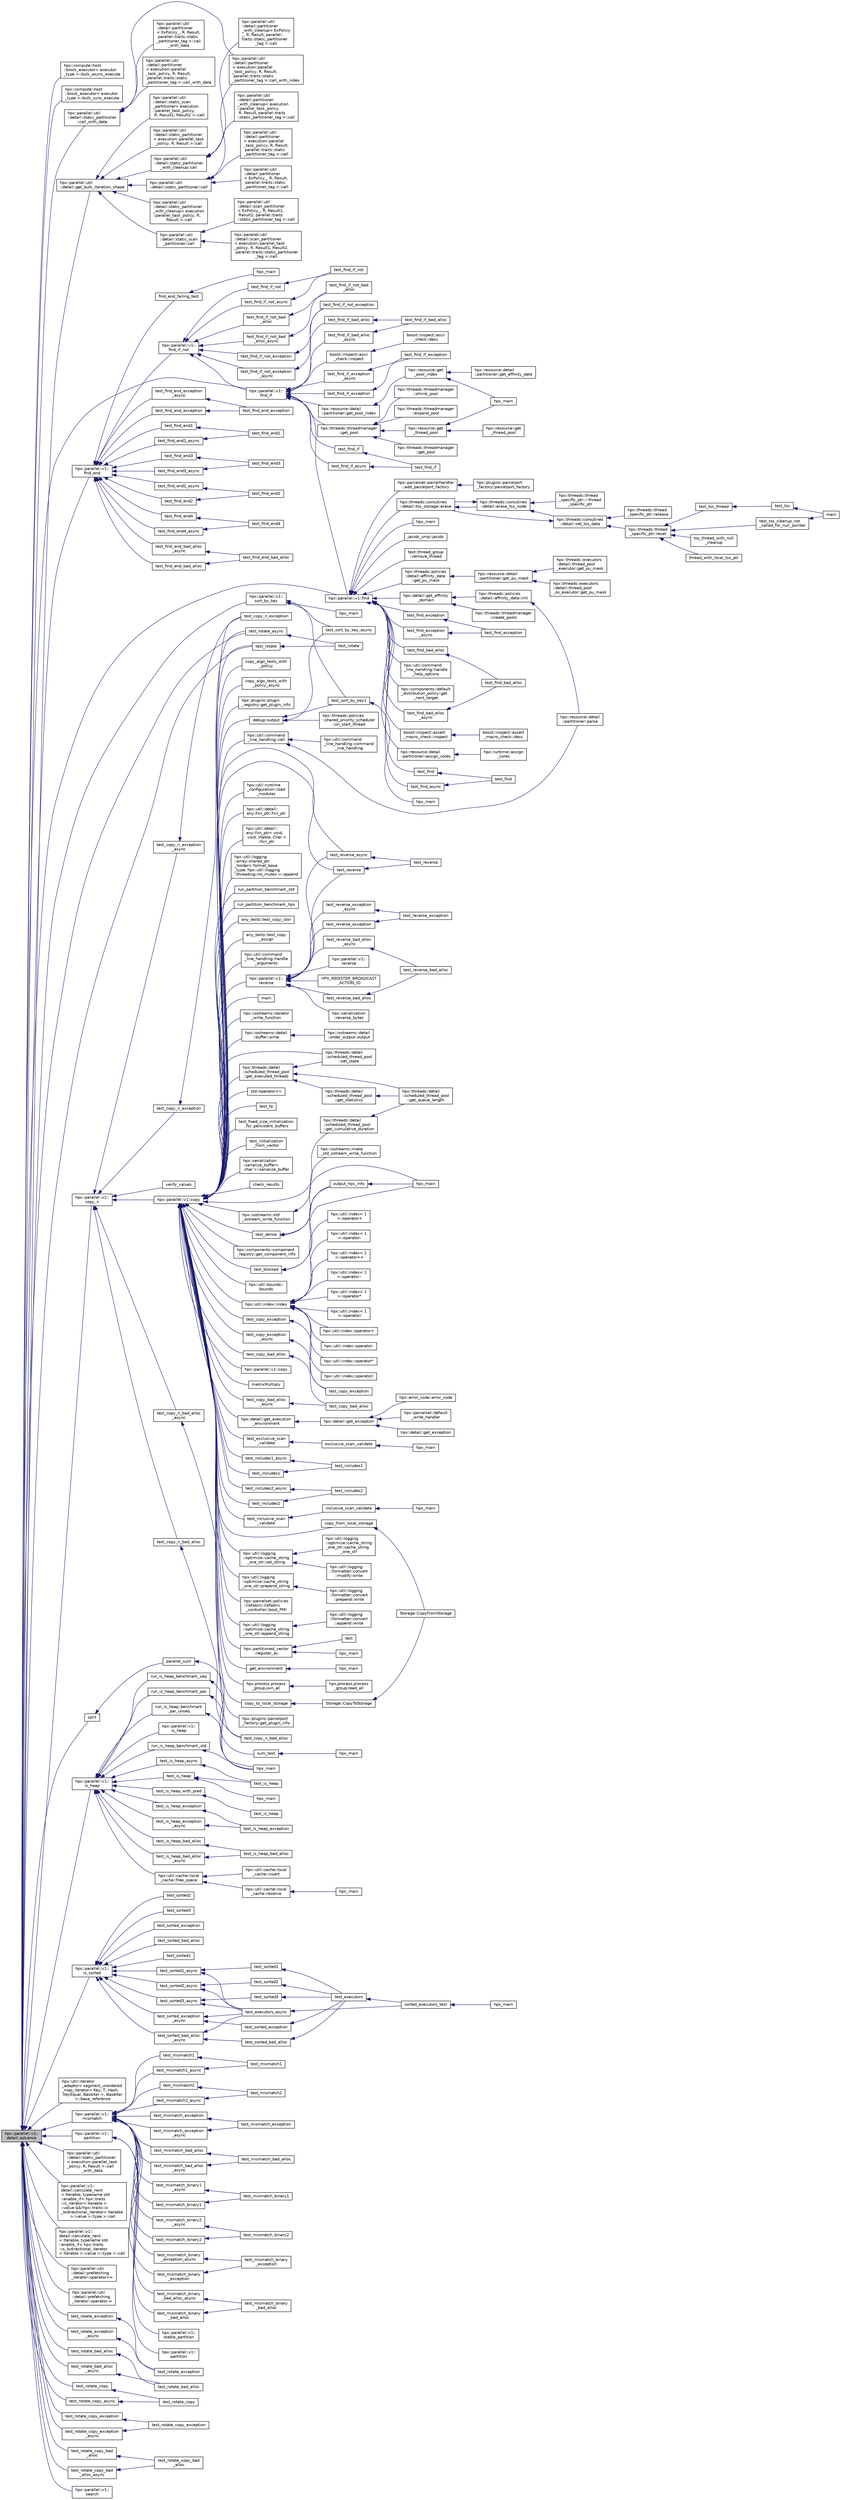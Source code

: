 digraph "hpx::parallel::v1::detail::advance"
{
  edge [fontname="Helvetica",fontsize="10",labelfontname="Helvetica",labelfontsize="10"];
  node [fontname="Helvetica",fontsize="10",shape=record];
  rankdir="LR";
  Node36 [label="hpx::parallel::v1::\ldetail::advance",height=0.2,width=0.4,color="black", fillcolor="grey75", style="filled", fontcolor="black"];
  Node36 -> Node37 [dir="back",color="midnightblue",fontsize="10",style="solid",fontname="Helvetica"];
  Node37 [label="hpx::compute::host\l::block_executor\< executor\l_type \>::bulk_async_execute",height=0.2,width=0.4,color="black", fillcolor="white", style="filled",URL="$d5/d95/structhpx_1_1compute_1_1host_1_1block__executor.html#a8f79348c369921f679cb1b824d4b8020"];
  Node36 -> Node38 [dir="back",color="midnightblue",fontsize="10",style="solid",fontname="Helvetica"];
  Node38 [label="hpx::compute::host\l::block_executor\< executor\l_type \>::bulk_sync_execute",height=0.2,width=0.4,color="black", fillcolor="white", style="filled",URL="$d5/d95/structhpx_1_1compute_1_1host_1_1block__executor.html#a9ceecc44a7152b532a3a423f97af427c"];
  Node36 -> Node39 [dir="back",color="midnightblue",fontsize="10",style="solid",fontname="Helvetica"];
  Node39 [label="hpx::parallel::util\l::detail::get_bulk_iteration_shape",height=0.2,width=0.4,color="black", fillcolor="white", style="filled",URL="$db/d3e/namespacehpx_1_1parallel_1_1util_1_1detail.html#a86f73d13121a4afd334a34da6074ea24"];
  Node39 -> Node40 [dir="back",color="midnightblue",fontsize="10",style="solid",fontname="Helvetica"];
  Node40 [label="hpx::parallel::util\l::detail::static_partitioner::call",height=0.2,width=0.4,color="black", fillcolor="white", style="filled",URL="$d0/d26/structhpx_1_1parallel_1_1util_1_1detail_1_1static__partitioner.html#a55606c265351f432a032ffd3f526c9f0"];
  Node40 -> Node41 [dir="back",color="midnightblue",fontsize="10",style="solid",fontname="Helvetica"];
  Node41 [label="hpx::parallel::util\l::detail::partitioner\l\< ExPolicy_, R, Result,\l parallel::traits::static\l_partitioner_tag \>::call",height=0.2,width=0.4,color="black", fillcolor="white", style="filled",URL="$d9/da6/structhpx_1_1parallel_1_1util_1_1detail_1_1partitioner_3_01_ex_policy___00_01_r_00_01_result_00_f9188a728fbca94eb87dd779d6a026dd.html#a175d427f7214fb0049495e41dc2a54e1"];
  Node40 -> Node42 [dir="back",color="midnightblue",fontsize="10",style="solid",fontname="Helvetica"];
  Node42 [label="hpx::parallel::util\l::detail::partitioner\l\< execution::parallel\l_task_policy, R, Result,\l parallel::traits::static\l_partitioner_tag \>::call",height=0.2,width=0.4,color="black", fillcolor="white", style="filled",URL="$d2/d63/structhpx_1_1parallel_1_1util_1_1detail_1_1partitioner_3_01execution_1_1parallel__task__policy_0969c76df517dcec21fca7bbe6c5e8dec.html#a9fc3a0dd370ba00d8094b228c71ea206"];
  Node40 -> Node43 [dir="back",color="midnightblue",fontsize="10",style="solid",fontname="Helvetica"];
  Node43 [label="hpx::parallel::util\l::detail::partitioner\l\< execution::parallel\l_task_policy, R, Result,\l parallel::traits::static\l_partitioner_tag \>::call_with_index",height=0.2,width=0.4,color="black", fillcolor="white", style="filled",URL="$d2/d63/structhpx_1_1parallel_1_1util_1_1detail_1_1partitioner_3_01execution_1_1parallel__task__policy_0969c76df517dcec21fca7bbe6c5e8dec.html#ae29ad3ded2e96492f8b0d3f89630c55b"];
  Node39 -> Node44 [dir="back",color="midnightblue",fontsize="10",style="solid",fontname="Helvetica"];
  Node44 [label="hpx::parallel::util\l::detail::static_partitioner\l\< execution::parallel_task\l_policy, R, Result \>::call",height=0.2,width=0.4,color="black", fillcolor="white", style="filled",URL="$df/dd6/structhpx_1_1parallel_1_1util_1_1detail_1_1static__partitioner_3_01execution_1_1parallel__task__e307c4332e9603f100a00570fb182e4c.html#a6d9e6f39a7ed61b51f4172be35f686f9"];
  Node39 -> Node45 [dir="back",color="midnightblue",fontsize="10",style="solid",fontname="Helvetica"];
  Node45 [label="hpx::parallel::util\l::detail::static_partitioner\l_with_cleanup::call",height=0.2,width=0.4,color="black", fillcolor="white", style="filled",URL="$df/d7d/structhpx_1_1parallel_1_1util_1_1detail_1_1static__partitioner__with__cleanup.html#aeecd73fce300c09d9d3de28de56cd765"];
  Node45 -> Node46 [dir="back",color="midnightblue",fontsize="10",style="solid",fontname="Helvetica"];
  Node46 [label="hpx::parallel::util\l::detail::partitioner\l_with_cleanup\< ExPolicy\l_, R, Result, parallel::\ltraits::static_partitioner\l_tag \>::call",height=0.2,width=0.4,color="black", fillcolor="white", style="filled",URL="$d0/d90/structhpx_1_1parallel_1_1util_1_1detail_1_1partitioner__with__cleanup_3_01_ex_policy___00_01_r_0c3e17ad3ae71a37de155a669555baeda.html#aeb9438bf721d28529588bf5af4bcddba"];
  Node45 -> Node47 [dir="back",color="midnightblue",fontsize="10",style="solid",fontname="Helvetica"];
  Node47 [label="hpx::parallel::util\l::detail::partitioner\l_with_cleanup\< execution\l::parallel_task_policy,\l R, Result, parallel::traits\l::static_partitioner_tag \>::call",height=0.2,width=0.4,color="black", fillcolor="white", style="filled",URL="$d5/da7/structhpx_1_1parallel_1_1util_1_1detail_1_1partitioner__with__cleanup_3_01execution_1_1parallel_8673dcd98c12f633ab8c18b0022ea41a.html#a7b972bb926154f03e888a1b6fd127bcd"];
  Node39 -> Node48 [dir="back",color="midnightblue",fontsize="10",style="solid",fontname="Helvetica"];
  Node48 [label="hpx::parallel::util\l::detail::static_partitioner\l_with_cleanup\< execution\l::parallel_task_policy, R,\l Result \>::call",height=0.2,width=0.4,color="black", fillcolor="white", style="filled",URL="$df/dd6/structhpx_1_1parallel_1_1util_1_1detail_1_1static__partitioner__with__cleanup_3_01execution_1_1pee81c4d5fba158bd787d5798cd50c2c1.html#a8ad4ccadbe61740176e6186256233fd2"];
  Node39 -> Node49 [dir="back",color="midnightblue",fontsize="10",style="solid",fontname="Helvetica"];
  Node49 [label="hpx::parallel::util\l::detail::static_scan\l_partitioner::call",height=0.2,width=0.4,color="black", fillcolor="white", style="filled",URL="$d6/dba/structhpx_1_1parallel_1_1util_1_1detail_1_1static__scan__partitioner.html#a25ea6c014eef58f375a3ecbb2185ba0c"];
  Node49 -> Node50 [dir="back",color="midnightblue",fontsize="10",style="solid",fontname="Helvetica"];
  Node50 [label="hpx::parallel::util\l::detail::scan_partitioner\l\< ExPolicy_, R, Result1,\l Result2, parallel::traits\l::static_partitioner_tag \>::call",height=0.2,width=0.4,color="black", fillcolor="white", style="filled",URL="$d3/dc5/structhpx_1_1parallel_1_1util_1_1detail_1_1scan__partitioner_3_01_ex_policy___00_01_r_00_01_resu8681f2069743f920fc415be5cbab4cfc.html#a81f03c80515157478188ed27de54ec14"];
  Node49 -> Node51 [dir="back",color="midnightblue",fontsize="10",style="solid",fontname="Helvetica"];
  Node51 [label="hpx::parallel::util\l::detail::scan_partitioner\l\< execution::parallel_task\l_policy, R, Result1, Result2,\l parallel::traits::static_partitioner\l_tag \>::call",height=0.2,width=0.4,color="black", fillcolor="white", style="filled",URL="$dc/d0d/structhpx_1_1parallel_1_1util_1_1detail_1_1scan__partitioner_3_01execution_1_1parallel__task__po27cdc75dfa3303c868d1c8542c2a4e05.html#a668fa903a77643f2e22c7bdb3e02daee"];
  Node39 -> Node52 [dir="back",color="midnightblue",fontsize="10",style="solid",fontname="Helvetica"];
  Node52 [label="hpx::parallel::util\l::detail::static_scan\l_partitioner\< execution\l::parallel_task_policy,\l R, Result1, Result2 \>::call",height=0.2,width=0.4,color="black", fillcolor="white", style="filled",URL="$de/d2e/structhpx_1_1parallel_1_1util_1_1detail_1_1static__scan__partitioner_3_01execution_1_1parallel__8e160c3c419a57c7f05e2f191722824c.html#a64299a0bd2c41bac5cd118e8ff392410"];
  Node36 -> Node53 [dir="back",color="midnightblue",fontsize="10",style="solid",fontname="Helvetica"];
  Node53 [label="hpx::parallel::v1::\lcopy_n",height=0.2,width=0.4,color="black", fillcolor="white", style="filled",URL="$db/db9/namespacehpx_1_1parallel_1_1v1.html#a62b381b00123e950f7cd81ae9b16c4a6"];
  Node53 -> Node54 [dir="back",color="midnightblue",fontsize="10",style="solid",fontname="Helvetica"];
  Node54 [label="hpx::parallel::v1::copy",height=0.2,width=0.4,color="black", fillcolor="white", style="filled",URL="$db/db9/namespacehpx_1_1parallel_1_1v1.html#a502f993845638113034b4a1629b7a3c7"];
  Node54 -> Node55 [dir="back",color="midnightblue",fontsize="10",style="solid",fontname="Helvetica"];
  Node55 [label="hpx::util::detail::\lany::fxn_ptr::fxn_ptr",height=0.2,width=0.4,color="black", fillcolor="white", style="filled",URL="$d7/dcb/structhpx_1_1util_1_1detail_1_1any_1_1fxn__ptr.html#ac412cd5fb1858a7626b032904bfcc99d"];
  Node54 -> Node56 [dir="back",color="midnightblue",fontsize="10",style="solid",fontname="Helvetica"];
  Node56 [label="hpx::util::detail::\lany::fxn_ptr\< void,\l void, Vtable, Char \>\l::fxn_ptr",height=0.2,width=0.4,color="black", fillcolor="white", style="filled",URL="$d4/dfd/structhpx_1_1util_1_1detail_1_1any_1_1fxn__ptr_3_01void_00_01void_00_01_vtable_00_01_char_01_4.html#a34b8b84c43fba3e9c96736494926ef9e"];
  Node54 -> Node57 [dir="back",color="midnightblue",fontsize="10",style="solid",fontname="Helvetica"];
  Node57 [label="hpx::util::logging\l::array::shared_ptr\l_holder\< format_base\l_type, hpx::util::logging\l::threading::no_mutex \>::append",height=0.2,width=0.4,color="black", fillcolor="white", style="filled",URL="$d3/d8f/classhpx_1_1util_1_1logging_1_1array_1_1shared__ptr__holder.html#a048beba4280ba0e17bf9b63e48202479"];
  Node54 -> Node58 [dir="back",color="midnightblue",fontsize="10",style="solid",fontname="Helvetica"];
  Node58 [label="run_partition_benchmark_std",height=0.2,width=0.4,color="black", fillcolor="white", style="filled",URL="$d9/d88/benchmark__partition_8cpp.html#a8587bbea477cabbc07fb8c0909fda4bf"];
  Node54 -> Node59 [dir="back",color="midnightblue",fontsize="10",style="solid",fontname="Helvetica"];
  Node59 [label="run_partition_benchmark_hpx",height=0.2,width=0.4,color="black", fillcolor="white", style="filled",URL="$d9/d88/benchmark__partition_8cpp.html#a5c3c49868cd7a8f750c0d4d67d90501c"];
  Node54 -> Node60 [dir="back",color="midnightblue",fontsize="10",style="solid",fontname="Helvetica"];
  Node60 [label="any_tests::test_copy_ctor",height=0.2,width=0.4,color="black", fillcolor="white", style="filled",URL="$de/db0/namespaceany__tests.html#a4d2963fdb2362116cd7576b469e16554"];
  Node54 -> Node61 [dir="back",color="midnightblue",fontsize="10",style="solid",fontname="Helvetica"];
  Node61 [label="any_tests::test_copy\l_assign",height=0.2,width=0.4,color="black", fillcolor="white", style="filled",URL="$de/db0/namespaceany__tests.html#aedf0528c40685a62151d9d189d9478a8"];
  Node54 -> Node62 [dir="back",color="midnightblue",fontsize="10",style="solid",fontname="Helvetica"];
  Node62 [label="hpx::iostreams::detail\l::buffer::write",height=0.2,width=0.4,color="black", fillcolor="white", style="filled",URL="$d0/d8a/structhpx_1_1iostreams_1_1detail_1_1buffer.html#a3806c1acdff428b6a80e01c3304b1320"];
  Node62 -> Node63 [dir="back",color="midnightblue",fontsize="10",style="solid",fontname="Helvetica"];
  Node63 [label="hpx::iostreams::detail\l::order_output::output",height=0.2,width=0.4,color="black", fillcolor="white", style="filled",URL="$d8/d93/structhpx_1_1iostreams_1_1detail_1_1order__output.html#aa91d162ef08182ee688436517a0724c7"];
  Node54 -> Node64 [dir="back",color="midnightblue",fontsize="10",style="solid",fontname="Helvetica"];
  Node64 [label="hpx::util::command\l_line_handling::handle\l_arguments",height=0.2,width=0.4,color="black", fillcolor="white", style="filled",URL="$d2/df0/structhpx_1_1util_1_1command__line__handling.html#a1aa8a009a61fe583bf8de6e144846eee"];
  Node54 -> Node65 [dir="back",color="midnightblue",fontsize="10",style="solid",fontname="Helvetica"];
  Node65 [label="hpx::util::command\l_line_handling::call",height=0.2,width=0.4,color="black", fillcolor="white", style="filled",URL="$d2/df0/structhpx_1_1util_1_1command__line__handling.html#a88a7542cea910b1dcb77191654c3419e"];
  Node65 -> Node66 [dir="back",color="midnightblue",fontsize="10",style="solid",fontname="Helvetica"];
  Node66 [label="hpx::util::command\l_line_handling::command\l_line_handling",height=0.2,width=0.4,color="black", fillcolor="white", style="filled",URL="$d2/df0/structhpx_1_1util_1_1command__line__handling.html#a41c8e4f57b82b9f0357d259c70d11527"];
  Node65 -> Node67 [dir="back",color="midnightblue",fontsize="10",style="solid",fontname="Helvetica"];
  Node67 [label="hpx::resource::detail\l::partitioner::parse",height=0.2,width=0.4,color="black", fillcolor="white", style="filled",URL="$d0/dab/classhpx_1_1resource_1_1detail_1_1partitioner.html#a8319dd5018945e7d493f7a6d88a6ca02"];
  Node54 -> Node68 [dir="back",color="midnightblue",fontsize="10",style="solid",fontname="Helvetica"];
  Node68 [label="hpx::components::component\l_registry::get_component_info",height=0.2,width=0.4,color="black", fillcolor="white", style="filled",URL="$de/da5/structhpx_1_1components_1_1component__registry.html#a12bb12c156afc3b514f5ae5aed45090f",tooltip="Return the ini-information for all contained components. "];
  Node54 -> Node69 [dir="back",color="midnightblue",fontsize="10",style="solid",fontname="Helvetica"];
  Node69 [label="hpx::util::index::index",height=0.2,width=0.4,color="black", fillcolor="white", style="filled",URL="$de/d30/classhpx_1_1util_1_1index.html#abf882e9cdd8bf9d95b4faba144f9caed",tooltip="Effects: Zero-initializes each component. "];
  Node69 -> Node70 [dir="back",color="midnightblue",fontsize="10",style="solid",fontname="Helvetica"];
  Node70 [label="hpx::util::index::operator+",height=0.2,width=0.4,color="black", fillcolor="white", style="filled",URL="$de/d30/classhpx_1_1util_1_1index.html#aa34af735cadc4d8a2b5692f4b412912e",tooltip="Returns: index<Rank>{*this} += rhs. "];
  Node69 -> Node71 [dir="back",color="midnightblue",fontsize="10",style="solid",fontname="Helvetica"];
  Node71 [label="hpx::util::index::operator-",height=0.2,width=0.4,color="black", fillcolor="white", style="filled",URL="$de/d30/classhpx_1_1util_1_1index.html#af2673a8ee8f0a7d06b05aa0df21dd4fd",tooltip="Returns: index<Rank>{*this} -= rhs. "];
  Node69 -> Node72 [dir="back",color="midnightblue",fontsize="10",style="solid",fontname="Helvetica"];
  Node72 [label="hpx::util::index::operator*",height=0.2,width=0.4,color="black", fillcolor="white", style="filled",URL="$de/d30/classhpx_1_1util_1_1index.html#a88b206e4eed810dfb3b2bc0946511fc1",tooltip="Returns: index<Rank>{*this} *= v. "];
  Node69 -> Node73 [dir="back",color="midnightblue",fontsize="10",style="solid",fontname="Helvetica"];
  Node73 [label="hpx::util::index::operator/",height=0.2,width=0.4,color="black", fillcolor="white", style="filled",URL="$de/d30/classhpx_1_1util_1_1index.html#acd7ae8f549efa876966cf63fecef7bd6",tooltip="Returns: index<Rank>{*this} /= v. "];
  Node69 -> Node74 [dir="back",color="midnightblue",fontsize="10",style="solid",fontname="Helvetica"];
  Node74 [label="hpx::util::index\< 1\l \>::operator+",height=0.2,width=0.4,color="black", fillcolor="white", style="filled",URL="$d5/d22/classhpx_1_1util_1_1index_3_011_01_4.html#ae39412c026f3104fa5ae68e39be44d36",tooltip="Returns: index<Rank>{*this} += rhs. "];
  Node69 -> Node75 [dir="back",color="midnightblue",fontsize="10",style="solid",fontname="Helvetica"];
  Node75 [label="hpx::util::index\< 1\l \>::operator-",height=0.2,width=0.4,color="black", fillcolor="white", style="filled",URL="$d5/d22/classhpx_1_1util_1_1index_3_011_01_4.html#addbab11e083426c0fb78a18934335abf",tooltip="Returns: index<Rank>{*this} -= rhs. "];
  Node69 -> Node76 [dir="back",color="midnightblue",fontsize="10",style="solid",fontname="Helvetica"];
  Node76 [label="hpx::util::index\< 1\l \>::operator++",height=0.2,width=0.4,color="black", fillcolor="white", style="filled",URL="$d5/d22/classhpx_1_1util_1_1index_3_011_01_4.html#aec7d69c870cafa096c629a0a9e7503ad"];
  Node69 -> Node77 [dir="back",color="midnightblue",fontsize="10",style="solid",fontname="Helvetica"];
  Node77 [label="hpx::util::index\< 1\l \>::operator--",height=0.2,width=0.4,color="black", fillcolor="white", style="filled",URL="$d5/d22/classhpx_1_1util_1_1index_3_011_01_4.html#a1f14fc3ee6db184107e5d112e03dd6f7"];
  Node69 -> Node78 [dir="back",color="midnightblue",fontsize="10",style="solid",fontname="Helvetica"];
  Node78 [label="hpx::util::index\< 1\l \>::operator*",height=0.2,width=0.4,color="black", fillcolor="white", style="filled",URL="$d5/d22/classhpx_1_1util_1_1index_3_011_01_4.html#a32f4ab025e08253ba6acf9351b1694da",tooltip="Returns: index<Rank>{*this} *= v. "];
  Node69 -> Node79 [dir="back",color="midnightblue",fontsize="10",style="solid",fontname="Helvetica"];
  Node79 [label="hpx::util::index\< 1\l \>::operator/",height=0.2,width=0.4,color="black", fillcolor="white", style="filled",URL="$d5/d22/classhpx_1_1util_1_1index_3_011_01_4.html#a3d225d331fb3d8dc8fcb9e760c9518d9",tooltip="Returns: index<Rank>{*this} /= v. "];
  Node54 -> Node80 [dir="back",color="midnightblue",fontsize="10",style="solid",fontname="Helvetica"];
  Node80 [label="hpx::util::bounds::\lbounds",height=0.2,width=0.4,color="black", fillcolor="white", style="filled",URL="$d4/d1b/classhpx_1_1util_1_1bounds.html#a601f156f60c6e659628f03d389770fe7",tooltip="Effects: Zero-initializes each component. "];
  Node54 -> Node81 [dir="back",color="midnightblue",fontsize="10",style="solid",fontname="Helvetica"];
  Node81 [label="test_copy_exception",height=0.2,width=0.4,color="black", fillcolor="white", style="filled",URL="$d9/d54/copy_8cpp.html#a8ffc3bbb8c0f16b653e0f5c7cc243f21"];
  Node81 -> Node82 [dir="back",color="midnightblue",fontsize="10",style="solid",fontname="Helvetica"];
  Node82 [label="test_copy_exception",height=0.2,width=0.4,color="black", fillcolor="white", style="filled",URL="$d9/d54/copy_8cpp.html#af7fb37549a32793d916e9bad873d5813"];
  Node54 -> Node83 [dir="back",color="midnightblue",fontsize="10",style="solid",fontname="Helvetica"];
  Node83 [label="test_copy_exception\l_async",height=0.2,width=0.4,color="black", fillcolor="white", style="filled",URL="$d9/d54/copy_8cpp.html#a975f6058b2ad575758bb9c1b54a1c464"];
  Node83 -> Node82 [dir="back",color="midnightblue",fontsize="10",style="solid",fontname="Helvetica"];
  Node54 -> Node84 [dir="back",color="midnightblue",fontsize="10",style="solid",fontname="Helvetica"];
  Node84 [label="test_copy_bad_alloc",height=0.2,width=0.4,color="black", fillcolor="white", style="filled",URL="$d9/d54/copy_8cpp.html#a4c5374392b9ae4528dc31288a3a45d20"];
  Node84 -> Node85 [dir="back",color="midnightblue",fontsize="10",style="solid",fontname="Helvetica"];
  Node85 [label="test_copy_bad_alloc",height=0.2,width=0.4,color="black", fillcolor="white", style="filled",URL="$d9/d54/copy_8cpp.html#aedcfd9653ff5c789744b7fa97fdf2823"];
  Node54 -> Node86 [dir="back",color="midnightblue",fontsize="10",style="solid",fontname="Helvetica"];
  Node86 [label="test_copy_bad_alloc\l_async",height=0.2,width=0.4,color="black", fillcolor="white", style="filled",URL="$d9/d54/copy_8cpp.html#aae3d66abea479b770899329ccb071715"];
  Node86 -> Node85 [dir="back",color="midnightblue",fontsize="10",style="solid",fontname="Helvetica"];
  Node54 -> Node87 [dir="back",color="midnightblue",fontsize="10",style="solid",fontname="Helvetica"];
  Node87 [label="hpx::parallel::v1::copy",height=0.2,width=0.4,color="black", fillcolor="white", style="filled",URL="$db/db9/namespacehpx_1_1parallel_1_1v1.html#acbc0b8406e3e0e109cbbae1ba799520f"];
  Node54 -> Node88 [dir="back",color="midnightblue",fontsize="10",style="solid",fontname="Helvetica"];
  Node88 [label="matrixMultiply",height=0.2,width=0.4,color="black", fillcolor="white", style="filled",URL="$dd/d84/cublas__matmul_8cpp.html#aa067c394898cc546b800722bc5eae6ee"];
  Node54 -> Node89 [dir="back",color="midnightblue",fontsize="10",style="solid",fontname="Helvetica"];
  Node89 [label="hpx::detail::get_execution\l_environment",height=0.2,width=0.4,color="black", fillcolor="white", style="filled",URL="$d5/dbe/namespacehpx_1_1detail.html#a3e32a0565372de65928b1a495a4e9d2b"];
  Node89 -> Node90 [dir="back",color="midnightblue",fontsize="10",style="solid",fontname="Helvetica"];
  Node90 [label="hpx::detail::get_exception",height=0.2,width=0.4,color="black", fillcolor="white", style="filled",URL="$d5/dbe/namespacehpx_1_1detail.html#a9bc870a59e82a707b66f801d11a31524"];
  Node90 -> Node91 [dir="back",color="midnightblue",fontsize="10",style="solid",fontname="Helvetica"];
  Node91 [label="hpx::error_code::error_code",height=0.2,width=0.4,color="black", fillcolor="white", style="filled",URL="$d0/ddf/classhpx_1_1error__code.html#a6c75f772a727844e82acc4bda0478be1"];
  Node90 -> Node92 [dir="back",color="midnightblue",fontsize="10",style="solid",fontname="Helvetica"];
  Node92 [label="hpx::parcelset::default\l_write_handler",height=0.2,width=0.4,color="black", fillcolor="white", style="filled",URL="$d4/d41/namespacehpx_1_1parcelset.html#afbd7ba917a0c0adcad43f9b8b0ef1dc2"];
  Node90 -> Node93 [dir="back",color="midnightblue",fontsize="10",style="solid",fontname="Helvetica"];
  Node93 [label="hpx::detail::get_exception",height=0.2,width=0.4,color="black", fillcolor="white", style="filled",URL="$d5/dbe/namespacehpx_1_1detail.html#ae1fcb86925dcb6c7699a858634407236"];
  Node54 -> Node94 [dir="back",color="midnightblue",fontsize="10",style="solid",fontname="Helvetica"];
  Node94 [label="test_exclusive_scan\l_validate",height=0.2,width=0.4,color="black", fillcolor="white", style="filled",URL="$df/d8d/exclusive__scan__validate_8cpp.html#a3ad0827210ccbc9a0b7c3f7082df3661"];
  Node94 -> Node95 [dir="back",color="midnightblue",fontsize="10",style="solid",fontname="Helvetica"];
  Node95 [label="exclusive_scan_validate",height=0.2,width=0.4,color="black", fillcolor="white", style="filled",URL="$df/d8d/exclusive__scan__validate_8cpp.html#a3178f79cb25796b61aa07c085078a217"];
  Node95 -> Node96 [dir="back",color="midnightblue",fontsize="10",style="solid",fontname="Helvetica"];
  Node96 [label="hpx_main",height=0.2,width=0.4,color="black", fillcolor="white", style="filled",URL="$df/d8d/exclusive__scan__validate_8cpp.html#a4ca51ec94fa82421fc621b58eef7b01c"];
  Node54 -> Node97 [dir="back",color="midnightblue",fontsize="10",style="solid",fontname="Helvetica"];
  Node97 [label="test_includes1",height=0.2,width=0.4,color="black", fillcolor="white", style="filled",URL="$dc/d10/includes_8cpp.html#ac9a328bca1819c3cf102403b9e78af4d"];
  Node97 -> Node98 [dir="back",color="midnightblue",fontsize="10",style="solid",fontname="Helvetica"];
  Node98 [label="test_includes1",height=0.2,width=0.4,color="black", fillcolor="white", style="filled",URL="$dc/d10/includes_8cpp.html#a6d101b4dd9e1eda799b990378346277a"];
  Node54 -> Node99 [dir="back",color="midnightblue",fontsize="10",style="solid",fontname="Helvetica"];
  Node99 [label="test_includes1_async",height=0.2,width=0.4,color="black", fillcolor="white", style="filled",URL="$dc/d10/includes_8cpp.html#a54dad366ee0ed5b7f40cb5bf2eb78c8b"];
  Node99 -> Node98 [dir="back",color="midnightblue",fontsize="10",style="solid",fontname="Helvetica"];
  Node54 -> Node100 [dir="back",color="midnightblue",fontsize="10",style="solid",fontname="Helvetica"];
  Node100 [label="test_includes2",height=0.2,width=0.4,color="black", fillcolor="white", style="filled",URL="$dc/d10/includes_8cpp.html#aa28131ce41bfe9d6f55063ecaaa95d0b"];
  Node100 -> Node101 [dir="back",color="midnightblue",fontsize="10",style="solid",fontname="Helvetica"];
  Node101 [label="test_includes2",height=0.2,width=0.4,color="black", fillcolor="white", style="filled",URL="$dc/d10/includes_8cpp.html#a094e019ec3ea270d55f1b58f7e08cfd0"];
  Node54 -> Node102 [dir="back",color="midnightblue",fontsize="10",style="solid",fontname="Helvetica"];
  Node102 [label="test_includes2_async",height=0.2,width=0.4,color="black", fillcolor="white", style="filled",URL="$dc/d10/includes_8cpp.html#a74f23df4b3d3dfced1942f74518c545e"];
  Node102 -> Node101 [dir="back",color="midnightblue",fontsize="10",style="solid",fontname="Helvetica"];
  Node54 -> Node103 [dir="back",color="midnightblue",fontsize="10",style="solid",fontname="Helvetica"];
  Node103 [label="test_inclusive_scan\l_validate",height=0.2,width=0.4,color="black", fillcolor="white", style="filled",URL="$d1/d1e/inclusive__scan__tests_8hpp.html#a2576aec37ed584e4e707efc8e894d04f"];
  Node103 -> Node104 [dir="back",color="midnightblue",fontsize="10",style="solid",fontname="Helvetica"];
  Node104 [label="inclusive_scan_validate",height=0.2,width=0.4,color="black", fillcolor="white", style="filled",URL="$d4/d31/inclusive__scan_8cpp.html#ac12e0974d9a242534d53315ebffcf4ea"];
  Node104 -> Node105 [dir="back",color="midnightblue",fontsize="10",style="solid",fontname="Helvetica"];
  Node105 [label="hpx_main",height=0.2,width=0.4,color="black", fillcolor="white", style="filled",URL="$d4/d31/inclusive__scan_8cpp.html#a4ca51ec94fa82421fc621b58eef7b01c"];
  Node54 -> Node106 [dir="back",color="midnightblue",fontsize="10",style="solid",fontname="Helvetica"];
  Node106 [label="get_environment",height=0.2,width=0.4,color="black", fillcolor="white", style="filled",URL="$df/ddc/launch__process_8cpp.html#a0cf78c7984634501049f3dc46fd28d69"];
  Node106 -> Node107 [dir="back",color="midnightblue",fontsize="10",style="solid",fontname="Helvetica"];
  Node107 [label="hpx_main",height=0.2,width=0.4,color="black", fillcolor="white", style="filled",URL="$df/ddc/launch__process_8cpp.html#a4ca51ec94fa82421fc621b58eef7b01c"];
  Node54 -> Node108 [dir="back",color="midnightblue",fontsize="10",style="solid",fontname="Helvetica"];
  Node108 [label="hpx::parcelset::policies\l::libfabric::libfabric\l_controller::boot_PMI",height=0.2,width=0.4,color="black", fillcolor="white", style="filled",URL="$db/d9f/classhpx_1_1parcelset_1_1policies_1_1libfabric_1_1libfabric__controller.html#a8107a3c0779afb2b6f59b6f2d7fed085"];
  Node54 -> Node109 [dir="back",color="midnightblue",fontsize="10",style="solid",fontname="Helvetica"];
  Node109 [label="copy_to_local_storage",height=0.2,width=0.4,color="black", fillcolor="white", style="filled",URL="$db/daa/network__storage_8cpp.html#a4a30e53cccd72e7de949feb0415f8d20"];
  Node109 -> Node110 [dir="back",color="midnightblue",fontsize="10",style="solid",fontname="Helvetica"];
  Node110 [label="Storage::CopyToStorage",height=0.2,width=0.4,color="black", fillcolor="white", style="filled",URL="$db/dd5/namespace_storage.html#a67db530df57f7b0d41ea9afcaac8946c"];
  Node110 -> Node111 [dir="back",color="midnightblue",fontsize="10",style="solid",fontname="Helvetica"];
  Node111 [label="Storage::CopyFromStorage",height=0.2,width=0.4,color="black", fillcolor="white", style="filled",URL="$db/dd5/namespace_storage.html#afc22ee9d2a21b6e473f85bb8b98c93b0"];
  Node54 -> Node112 [dir="back",color="midnightblue",fontsize="10",style="solid",fontname="Helvetica"];
  Node112 [label="copy_from_local_storage",height=0.2,width=0.4,color="black", fillcolor="white", style="filled",URL="$db/daa/network__storage_8cpp.html#a6abda1483818c08b41b9b2eeb5d974a3"];
  Node112 -> Node111 [dir="back",color="midnightblue",fontsize="10",style="solid",fontname="Helvetica"];
  Node54 -> Node113 [dir="back",color="midnightblue",fontsize="10",style="solid",fontname="Helvetica"];
  Node113 [label="hpx::util::logging\l::optimize::cache_string\l_one_str::set_string",height=0.2,width=0.4,color="black", fillcolor="white", style="filled",URL="$d2/df1/structhpx_1_1util_1_1logging_1_1optimize_1_1cache__string__one__str.html#a68a6011976ebbb742364cbdcbbad654c"];
  Node113 -> Node114 [dir="back",color="midnightblue",fontsize="10",style="solid",fontname="Helvetica"];
  Node114 [label="hpx::util::logging\l::formatter::convert\l::modify::write",height=0.2,width=0.4,color="black", fillcolor="white", style="filled",URL="$df/d5f/namespacehpx_1_1util_1_1logging_1_1formatter_1_1convert_1_1modify.html#a7c07f6847ab66deacc9a8f568981251f"];
  Node113 -> Node115 [dir="back",color="midnightblue",fontsize="10",style="solid",fontname="Helvetica"];
  Node115 [label="hpx::util::logging\l::optimize::cache_string\l_one_str::cache_string\l_one_str",height=0.2,width=0.4,color="black", fillcolor="white", style="filled",URL="$d2/df1/structhpx_1_1util_1_1logging_1_1optimize_1_1cache__string__one__str.html#acb8b3a32a98895381f06c406f4c0f923"];
  Node54 -> Node116 [dir="back",color="midnightblue",fontsize="10",style="solid",fontname="Helvetica"];
  Node116 [label="hpx::util::logging\l::optimize::cache_string\l_one_str::prepend_string",height=0.2,width=0.4,color="black", fillcolor="white", style="filled",URL="$d2/df1/structhpx_1_1util_1_1logging_1_1optimize_1_1cache__string__one__str.html#ac65d8bb47cd38308b999f665ec8e743f"];
  Node116 -> Node117 [dir="back",color="midnightblue",fontsize="10",style="solid",fontname="Helvetica"];
  Node117 [label="hpx::util::logging\l::formatter::convert\l::prepend::write",height=0.2,width=0.4,color="black", fillcolor="white", style="filled",URL="$de/d08/namespacehpx_1_1util_1_1logging_1_1formatter_1_1convert_1_1prepend.html#a9d1f7a8714138e4c036db67efa8a84ef"];
  Node54 -> Node118 [dir="back",color="midnightblue",fontsize="10",style="solid",fontname="Helvetica"];
  Node118 [label="hpx::util::logging\l::optimize::cache_string\l_one_str::append_string",height=0.2,width=0.4,color="black", fillcolor="white", style="filled",URL="$d2/df1/structhpx_1_1util_1_1logging_1_1optimize_1_1cache__string__one__str.html#aa454ed031c9577ea72be70dc9db7fb0e"];
  Node118 -> Node119 [dir="back",color="midnightblue",fontsize="10",style="solid",fontname="Helvetica"];
  Node119 [label="hpx::util::logging\l::formatter::convert\l::append::write",height=0.2,width=0.4,color="black", fillcolor="white", style="filled",URL="$da/d97/namespacehpx_1_1util_1_1logging_1_1formatter_1_1convert_1_1append.html#a4b983567f53121b8e642d2b68e4b56d7"];
  Node54 -> Node120 [dir="back",color="midnightblue",fontsize="10",style="solid",fontname="Helvetica"];
  Node120 [label="hpx::plugins::parcelport\l_factory::get_plugin_info",height=0.2,width=0.4,color="black", fillcolor="white", style="filled",URL="$d2/d50/structhpx_1_1plugins_1_1parcelport__factory.html#ae0bfc9ba44b48f0fab21ce8ad91f98aa"];
  Node54 -> Node121 [dir="back",color="midnightblue",fontsize="10",style="solid",fontname="Helvetica"];
  Node121 [label="copy_algo_tests_with\l_policy",height=0.2,width=0.4,color="black", fillcolor="white", style="filled",URL="$d9/d91/partitioned__vector__copy_8cpp.html#ae0e3f9d05350442941fbd4339e31e6be"];
  Node54 -> Node122 [dir="back",color="midnightblue",fontsize="10",style="solid",fontname="Helvetica"];
  Node122 [label="copy_algo_tests_with\l_policy_async",height=0.2,width=0.4,color="black", fillcolor="white", style="filled",URL="$d9/d91/partitioned__vector__copy_8cpp.html#a2a8bfcd77f2b6d1bef69bbfcd08f2ca3"];
  Node54 -> Node123 [dir="back",color="midnightblue",fontsize="10",style="solid",fontname="Helvetica"];
  Node123 [label="hpx::partitioned_vector\l::register_as",height=0.2,width=0.4,color="black", fillcolor="white", style="filled",URL="$d1/d60/classhpx_1_1partitioned__vector.html#aa5bc9806884a016563badd3631acba76"];
  Node123 -> Node124 [dir="back",color="midnightblue",fontsize="10",style="solid",fontname="Helvetica"];
  Node124 [label="hpx_main",height=0.2,width=0.4,color="black", fillcolor="white", style="filled",URL="$db/d7c/partitioned__vector__spmd__foreach_8cpp.html#a4ca51ec94fa82421fc621b58eef7b01c"];
  Node123 -> Node125 [dir="back",color="midnightblue",fontsize="10",style="solid",fontname="Helvetica"];
  Node125 [label="test",height=0.2,width=0.4,color="black", fillcolor="white", style="filled",URL="$dd/dc9/serialization__partitioned__vector_8cpp.html#ad31f39df04713d49dcb2ed6f9ec4c77b"];
  Node54 -> Node126 [dir="back",color="midnightblue",fontsize="10",style="solid",fontname="Helvetica"];
  Node126 [label="hpx::plugins::plugin\l_registry::get_plugin_info",height=0.2,width=0.4,color="black", fillcolor="white", style="filled",URL="$d2/d92/structhpx_1_1plugins_1_1plugin__registry.html#ac91702c64cc8940454562390d79e341f",tooltip="Return the ini-information for all contained components. "];
  Node54 -> Node127 [dir="back",color="midnightblue",fontsize="10",style="solid",fontname="Helvetica"];
  Node127 [label="hpx.process.process\l_group.join_all",height=0.2,width=0.4,color="black", fillcolor="white", style="filled",URL="$d5/d67/classhpx_1_1process_1_1process__group.html#adcfb796ea57830ecf0c854f89e10f7b0"];
  Node127 -> Node128 [dir="back",color="midnightblue",fontsize="10",style="solid",fontname="Helvetica"];
  Node128 [label="hpx.process.process\l_group.read_all",height=0.2,width=0.4,color="black", fillcolor="white", style="filled",URL="$d5/d67/classhpx_1_1process_1_1process__group.html#a9250808f2c832dbcce173126d1df9106"];
  Node54 -> Node129 [dir="back",color="midnightblue",fontsize="10",style="solid",fontname="Helvetica"];
  Node129 [label="test_reverse",height=0.2,width=0.4,color="black", fillcolor="white", style="filled",URL="$d8/dc4/reverse_8cpp.html#a698a7dfc93bebfd1903e9279d728b478"];
  Node129 -> Node130 [dir="back",color="midnightblue",fontsize="10",style="solid",fontname="Helvetica"];
  Node130 [label="test_reverse",height=0.2,width=0.4,color="black", fillcolor="white", style="filled",URL="$d8/dc4/reverse_8cpp.html#af8ceb06646276dda271ee75fb9cb1330"];
  Node54 -> Node131 [dir="back",color="midnightblue",fontsize="10",style="solid",fontname="Helvetica"];
  Node131 [label="test_reverse_async",height=0.2,width=0.4,color="black", fillcolor="white", style="filled",URL="$d8/dc4/reverse_8cpp.html#a98d04b1d1b66041667a0b108cb75bd94"];
  Node131 -> Node130 [dir="back",color="midnightblue",fontsize="10",style="solid",fontname="Helvetica"];
  Node54 -> Node132 [dir="back",color="midnightblue",fontsize="10",style="solid",fontname="Helvetica"];
  Node132 [label="hpx::parallel::v1::\lreverse",height=0.2,width=0.4,color="black", fillcolor="white", style="filled",URL="$db/db9/namespacehpx_1_1parallel_1_1v1.html#a6bbf1266e4c8218912dd6b0f4e45af81"];
  Node132 -> Node133 [dir="back",color="midnightblue",fontsize="10",style="solid",fontname="Helvetica"];
  Node133 [label="hpx::serialization\l::reverse_bytes",height=0.2,width=0.4,color="black", fillcolor="white", style="filled",URL="$d5/d3c/namespacehpx_1_1serialization.html#a8f011ebc83a6d30da709e16b0cb73d01"];
  Node132 -> Node129 [dir="back",color="midnightblue",fontsize="10",style="solid",fontname="Helvetica"];
  Node132 -> Node131 [dir="back",color="midnightblue",fontsize="10",style="solid",fontname="Helvetica"];
  Node132 -> Node134 [dir="back",color="midnightblue",fontsize="10",style="solid",fontname="Helvetica"];
  Node134 [label="test_reverse_exception",height=0.2,width=0.4,color="black", fillcolor="white", style="filled",URL="$d8/dc4/reverse_8cpp.html#a3fc488f688ffcc2638e75651d05ce0a1"];
  Node134 -> Node135 [dir="back",color="midnightblue",fontsize="10",style="solid",fontname="Helvetica"];
  Node135 [label="test_reverse_exception",height=0.2,width=0.4,color="black", fillcolor="white", style="filled",URL="$d8/dc4/reverse_8cpp.html#aa2d8d81dddb303261c7e261a04af58e8"];
  Node132 -> Node136 [dir="back",color="midnightblue",fontsize="10",style="solid",fontname="Helvetica"];
  Node136 [label="test_reverse_exception\l_async",height=0.2,width=0.4,color="black", fillcolor="white", style="filled",URL="$d8/dc4/reverse_8cpp.html#aa1ef542757feafa7771fd3a91fad9ec3"];
  Node136 -> Node135 [dir="back",color="midnightblue",fontsize="10",style="solid",fontname="Helvetica"];
  Node132 -> Node137 [dir="back",color="midnightblue",fontsize="10",style="solid",fontname="Helvetica"];
  Node137 [label="test_reverse_bad_alloc",height=0.2,width=0.4,color="black", fillcolor="white", style="filled",URL="$d8/dc4/reverse_8cpp.html#a40fe535807d02cbe5ca07115a9136645"];
  Node137 -> Node138 [dir="back",color="midnightblue",fontsize="10",style="solid",fontname="Helvetica"];
  Node138 [label="test_reverse_bad_alloc",height=0.2,width=0.4,color="black", fillcolor="white", style="filled",URL="$d8/dc4/reverse_8cpp.html#ab4e1a7ce9674bb5cf3ffcc0f43d8f0df"];
  Node132 -> Node139 [dir="back",color="midnightblue",fontsize="10",style="solid",fontname="Helvetica"];
  Node139 [label="test_reverse_bad_alloc\l_async",height=0.2,width=0.4,color="black", fillcolor="white", style="filled",URL="$d8/dc4/reverse_8cpp.html#ae0154bff33a98454ffa3b43769b3947c"];
  Node139 -> Node138 [dir="back",color="midnightblue",fontsize="10",style="solid",fontname="Helvetica"];
  Node132 -> Node140 [dir="back",color="midnightblue",fontsize="10",style="solid",fontname="Helvetica"];
  Node140 [label="hpx::parallel::v1::\lreverse",height=0.2,width=0.4,color="black", fillcolor="white", style="filled",URL="$db/db9/namespacehpx_1_1parallel_1_1v1.html#add542518419ae02ebf254281b2f6b467"];
  Node132 -> Node141 [dir="back",color="midnightblue",fontsize="10",style="solid",fontname="Helvetica"];
  Node141 [label="HPX_REGISTER_BROADCAST\l_ACTION_ID",height=0.2,width=0.4,color="black", fillcolor="white", style="filled",URL="$de/d5c/runtime__support__server_8cpp.html#a2c7fd60adfab122ae67b173ad73fc706"];
  Node54 -> Node142 [dir="back",color="midnightblue",fontsize="10",style="solid",fontname="Helvetica"];
  Node142 [label="test_rotate",height=0.2,width=0.4,color="black", fillcolor="white", style="filled",URL="$d7/d5d/rotate_8cpp.html#ab8a8520d8bdef3f9022bc5377426d949"];
  Node142 -> Node143 [dir="back",color="midnightblue",fontsize="10",style="solid",fontname="Helvetica"];
  Node143 [label="test_rotate",height=0.2,width=0.4,color="black", fillcolor="white", style="filled",URL="$d7/d5d/rotate_8cpp.html#ae9e7ca0d224acd1e52ac006b1b1249e6"];
  Node54 -> Node144 [dir="back",color="midnightblue",fontsize="10",style="solid",fontname="Helvetica"];
  Node144 [label="test_rotate_async",height=0.2,width=0.4,color="black", fillcolor="white", style="filled",URL="$d7/d5d/rotate_8cpp.html#ae3e37eb13d1c555e7ec861e99599cecb"];
  Node144 -> Node143 [dir="back",color="midnightblue",fontsize="10",style="solid",fontname="Helvetica"];
  Node54 -> Node145 [dir="back",color="midnightblue",fontsize="10",style="solid",fontname="Helvetica"];
  Node145 [label="hpx::util::runtime\l_configuration::load\l_modules",height=0.2,width=0.4,color="black", fillcolor="white", style="filled",URL="$d8/d70/classhpx_1_1util_1_1runtime__configuration.html#a684c450613a1e9286639e43b793a07ce"];
  Node54 -> Node146 [dir="back",color="midnightblue",fontsize="10",style="solid",fontname="Helvetica"];
  Node146 [label="hpx::threads::detail\l::scheduled_thread_pool\l::set_state",height=0.2,width=0.4,color="black", fillcolor="white", style="filled",URL="$d2/df7/classhpx_1_1threads_1_1detail_1_1scheduled__thread__pool.html#a4c5c2e57730a788a22926759bcc07972"];
  Node54 -> Node147 [dir="back",color="midnightblue",fontsize="10",style="solid",fontname="Helvetica"];
  Node147 [label="hpx::threads::detail\l::scheduled_thread_pool\l::get_executed_threads",height=0.2,width=0.4,color="black", fillcolor="white", style="filled",URL="$d2/df7/classhpx_1_1threads_1_1detail_1_1scheduled__thread__pool.html#a752993760499d1faf511432e3230620a"];
  Node147 -> Node148 [dir="back",color="midnightblue",fontsize="10",style="solid",fontname="Helvetica"];
  Node148 [label="hpx::threads::detail\l::scheduled_thread_pool\l::get_queue_length",height=0.2,width=0.4,color="black", fillcolor="white", style="filled",URL="$d2/df7/classhpx_1_1threads_1_1detail_1_1scheduled__thread__pool.html#a2f281765fae56e182a978b907c75f1ca"];
  Node147 -> Node146 [dir="back",color="midnightblue",fontsize="10",style="solid",fontname="Helvetica"];
  Node147 -> Node149 [dir="back",color="midnightblue",fontsize="10",style="solid",fontname="Helvetica"];
  Node149 [label="hpx::threads::detail\l::scheduled_thread_pool\l::get_statistics",height=0.2,width=0.4,color="black", fillcolor="white", style="filled",URL="$d2/df7/classhpx_1_1threads_1_1detail_1_1scheduled__thread__pool.html#af2dcb72d2af1ae8d518295a975531b21"];
  Node149 -> Node148 [dir="back",color="midnightblue",fontsize="10",style="solid",fontname="Helvetica"];
  Node54 -> Node150 [dir="back",color="midnightblue",fontsize="10",style="solid",fontname="Helvetica"];
  Node150 [label="hpx::threads::detail\l::scheduled_thread_pool\l::get_cumulative_duration",height=0.2,width=0.4,color="black", fillcolor="white", style="filled",URL="$d2/df7/classhpx_1_1threads_1_1detail_1_1scheduled__thread__pool.html#a8d4a988d98693b637a1591ecbc404721"];
  Node150 -> Node148 [dir="back",color="midnightblue",fontsize="10",style="solid",fontname="Helvetica"];
  Node54 -> Node151 [dir="back",color="midnightblue",fontsize="10",style="solid",fontname="Helvetica"];
  Node151 [label="std::operator\<\<",height=0.2,width=0.4,color="black", fillcolor="white", style="filled",URL="$d8/dcc/namespacestd.html#a7b26db8bc46202080a4c579d92a9013a"];
  Node54 -> Node152 [dir="back",color="midnightblue",fontsize="10",style="solid",fontname="Helvetica"];
  Node152 [label="test_fp",height=0.2,width=0.4,color="black", fillcolor="white", style="filled",URL="$d8/d4f/serialization__unordered__map_8cpp.html#a1562c7873e81687d6bf131c9993a198d"];
  Node54 -> Node153 [dir="back",color="midnightblue",fontsize="10",style="solid",fontname="Helvetica"];
  Node153 [label="test_fixed_size_initialization\l_for_persistent_buffers",height=0.2,width=0.4,color="black", fillcolor="white", style="filled",URL="$d1/d00/serialize__buffer_8cpp.html#abe9b6b9d0e6120127310acff16e660e4"];
  Node54 -> Node154 [dir="back",color="midnightblue",fontsize="10",style="solid",fontname="Helvetica"];
  Node154 [label="test_initialization\l_from_vector",height=0.2,width=0.4,color="black", fillcolor="white", style="filled",URL="$d1/d00/serialize__buffer_8cpp.html#a7c7ba2950fb1f3ce99c5a169b38ecbc6"];
  Node54 -> Node155 [dir="back",color="midnightblue",fontsize="10",style="solid",fontname="Helvetica"];
  Node155 [label="hpx::serialization\l::serialize_buffer\<\l char \>::serialize_buffer",height=0.2,width=0.4,color="black", fillcolor="white", style="filled",URL="$dd/d44/classhpx_1_1serialization_1_1serialize__buffer.html#a02f6fb2c4b1df266d4efadea9db6c959"];
  Node54 -> Node156 [dir="back",color="midnightblue",fontsize="10",style="solid",fontname="Helvetica"];
  Node156 [label="debug::output",height=0.2,width=0.4,color="black", fillcolor="white", style="filled",URL="$d2/dde/namespacedebug.html#abf30712c4e5a6ef52e7161d55681751f"];
  Node156 -> Node157 [dir="back",color="midnightblue",fontsize="10",style="solid",fontname="Helvetica"];
  Node157 [label="hpx::threads::policies\l::shared_priority_scheduler\l::on_start_thread",height=0.2,width=0.4,color="black", fillcolor="white", style="filled",URL="$d8/d52/classhpx_1_1threads_1_1policies_1_1shared__priority__scheduler.html#a6b50d46539ac974cbe2706f56c2fbc3f"];
  Node156 -> Node158 [dir="back",color="midnightblue",fontsize="10",style="solid",fontname="Helvetica"];
  Node158 [label="test_sort_by_key1",height=0.2,width=0.4,color="black", fillcolor="white", style="filled",URL="$df/daa/sort__by__key_8cpp.html#a8652239ac3ed0857d7ab6d8a87ee38d5"];
  Node158 -> Node159 [dir="back",color="midnightblue",fontsize="10",style="solid",fontname="Helvetica"];
  Node159 [label="hpx_main",height=0.2,width=0.4,color="black", fillcolor="white", style="filled",URL="$df/daa/sort__by__key_8cpp.html#a4ca51ec94fa82421fc621b58eef7b01c"];
  Node156 -> Node160 [dir="back",color="midnightblue",fontsize="10",style="solid",fontname="Helvetica"];
  Node160 [label="test_sort_by_key_async",height=0.2,width=0.4,color="black", fillcolor="white", style="filled",URL="$df/daa/sort__by__key_8cpp.html#ac09b80a6ff7103516379f571e4f168ce"];
  Node54 -> Node161 [dir="back",color="midnightblue",fontsize="10",style="solid",fontname="Helvetica"];
  Node161 [label="check_results",height=0.2,width=0.4,color="black", fillcolor="white", style="filled",URL="$da/d5f/stream_8cpp.html#a35f01bec8b4f294117e3760cc2239993"];
  Node54 -> Node162 [dir="back",color="midnightblue",fontsize="10",style="solid",fontname="Helvetica"];
  Node162 [label="test_dense",height=0.2,width=0.4,color="black", fillcolor="white", style="filled",URL="$d5/d98/tests_8hh.html#afc18472d3b5d5c43c321bab65a841aec"];
  Node162 -> Node163 [dir="back",color="midnightblue",fontsize="10",style="solid",fontname="Helvetica"];
  Node163 [label="output_hpx_info",height=0.2,width=0.4,color="black", fillcolor="white", style="filled",URL="$d9/d0f/main_8cc.html#a22d5612b13072491f3de2340527ce19f"];
  Node163 -> Node164 [dir="back",color="midnightblue",fontsize="10",style="solid",fontname="Helvetica"];
  Node164 [label="hpx_main",height=0.2,width=0.4,color="black", fillcolor="white", style="filled",URL="$d9/d0f/main_8cc.html#a344a9bb316c276641af2d061a2558c97"];
  Node162 -> Node164 [dir="back",color="midnightblue",fontsize="10",style="solid",fontname="Helvetica"];
  Node54 -> Node165 [dir="back",color="midnightblue",fontsize="10",style="solid",fontname="Helvetica"];
  Node165 [label="test_blocked",height=0.2,width=0.4,color="black", fillcolor="white", style="filled",URL="$d5/d98/tests_8hh.html#a0dc326736d80613005e0cd8046735b9e"];
  Node165 -> Node163 [dir="back",color="midnightblue",fontsize="10",style="solid",fontname="Helvetica"];
  Node165 -> Node164 [dir="back",color="midnightblue",fontsize="10",style="solid",fontname="Helvetica"];
  Node54 -> Node166 [dir="back",color="midnightblue",fontsize="10",style="solid",fontname="Helvetica"];
  Node166 [label="main",height=0.2,width=0.4,color="black", fillcolor="white", style="filled",URL="$dd/d98/transform__iterator2_8cpp.html#ae66f6b31b5ad750f1fe042a706a4e3d4"];
  Node54 -> Node167 [dir="back",color="midnightblue",fontsize="10",style="solid",fontname="Helvetica"];
  Node167 [label="hpx::iostreams::iterator\l_write_function",height=0.2,width=0.4,color="black", fillcolor="white", style="filled",URL="$dd/d1d/namespacehpx_1_1iostreams.html#a1168c74b2882f91d7bfe07df782a84b1"];
  Node54 -> Node168 [dir="back",color="midnightblue",fontsize="10",style="solid",fontname="Helvetica"];
  Node168 [label="hpx::iostreams::std\l_ostream_write_function",height=0.2,width=0.4,color="black", fillcolor="white", style="filled",URL="$dd/d1d/namespacehpx_1_1iostreams.html#a370c267b7f506c4627590a921b3e604b"];
  Node168 -> Node169 [dir="back",color="midnightblue",fontsize="10",style="solid",fontname="Helvetica"];
  Node169 [label="hpx::iostreams::make\l_std_ostream_write_function",height=0.2,width=0.4,color="black", fillcolor="white", style="filled",URL="$dd/d1d/namespacehpx_1_1iostreams.html#a19f825d7b333e84e41c922199d7f6af1"];
  Node53 -> Node170 [dir="back",color="midnightblue",fontsize="10",style="solid",fontname="Helvetica"];
  Node170 [label="test_copy_n_exception",height=0.2,width=0.4,color="black", fillcolor="white", style="filled",URL="$d3/d44/copyn_8cpp.html#abe4e05d78a05b84674e56fe6c39fca90"];
  Node170 -> Node171 [dir="back",color="midnightblue",fontsize="10",style="solid",fontname="Helvetica"];
  Node171 [label="test_copy_n_exception",height=0.2,width=0.4,color="black", fillcolor="white", style="filled",URL="$d3/d44/copyn_8cpp.html#a759f36646bff1264f307657be7256457"];
  Node53 -> Node172 [dir="back",color="midnightblue",fontsize="10",style="solid",fontname="Helvetica"];
  Node172 [label="test_copy_n_exception\l_async",height=0.2,width=0.4,color="black", fillcolor="white", style="filled",URL="$d3/d44/copyn_8cpp.html#a42328f0b598518eafcc7b94d6a28425d"];
  Node172 -> Node171 [dir="back",color="midnightblue",fontsize="10",style="solid",fontname="Helvetica"];
  Node53 -> Node173 [dir="back",color="midnightblue",fontsize="10",style="solid",fontname="Helvetica"];
  Node173 [label="test_copy_n_bad_alloc",height=0.2,width=0.4,color="black", fillcolor="white", style="filled",URL="$d3/d44/copyn_8cpp.html#a74eb1f7d59b681e15d11f90c85f48147"];
  Node173 -> Node174 [dir="back",color="midnightblue",fontsize="10",style="solid",fontname="Helvetica"];
  Node174 [label="test_copy_n_bad_alloc",height=0.2,width=0.4,color="black", fillcolor="white", style="filled",URL="$d3/d44/copyn_8cpp.html#a7670322fc993a56ef4dfba081e71275d"];
  Node53 -> Node175 [dir="back",color="midnightblue",fontsize="10",style="solid",fontname="Helvetica"];
  Node175 [label="test_copy_n_bad_alloc\l_async",height=0.2,width=0.4,color="black", fillcolor="white", style="filled",URL="$d3/d44/copyn_8cpp.html#af27e7c5f4571120910ce3c0567280b50"];
  Node175 -> Node174 [dir="back",color="midnightblue",fontsize="10",style="solid",fontname="Helvetica"];
  Node53 -> Node176 [dir="back",color="midnightblue",fontsize="10",style="solid",fontname="Helvetica"];
  Node176 [label="verify_values",height=0.2,width=0.4,color="black", fillcolor="white", style="filled",URL="$d7/dfb/partitioned__vector__scan_8hpp.html#a1b81c4c13d30b08cac00db9b75578cf1"];
  Node36 -> Node177 [dir="back",color="midnightblue",fontsize="10",style="solid",fontname="Helvetica"];
  Node177 [label="split",height=0.2,width=0.4,color="black", fillcolor="white", style="filled",URL="$d9/dca/created__executor_8cpp.html#a93788ea6faf31003f71a7ef49dbb0ec3"];
  Node177 -> Node178 [dir="back",color="midnightblue",fontsize="10",style="solid",fontname="Helvetica"];
  Node178 [label="parallel_sum",height=0.2,width=0.4,color="black", fillcolor="white", style="filled",URL="$d9/dca/created__executor_8cpp.html#a80274c30da23d7824ffc381645cbcfeb"];
  Node178 -> Node179 [dir="back",color="midnightblue",fontsize="10",style="solid",fontname="Helvetica"];
  Node179 [label="sum_test",height=0.2,width=0.4,color="black", fillcolor="white", style="filled",URL="$d9/dca/created__executor_8cpp.html#a00698497aebbb08ccb1fafc32f2e52a2"];
  Node179 -> Node180 [dir="back",color="midnightblue",fontsize="10",style="solid",fontname="Helvetica"];
  Node180 [label="hpx_main",height=0.2,width=0.4,color="black", fillcolor="white", style="filled",URL="$d9/dca/created__executor_8cpp.html#a4ca51ec94fa82421fc621b58eef7b01c"];
  Node36 -> Node181 [dir="back",color="midnightblue",fontsize="10",style="solid",fontname="Helvetica"];
  Node181 [label="hpx::parallel::v1::find",height=0.2,width=0.4,color="black", fillcolor="white", style="filled",URL="$db/db9/namespacehpx_1_1parallel_1_1v1.html#a76c5f5c453899c36a61bfa76425b007a"];
  Node181 -> Node182 [dir="back",color="midnightblue",fontsize="10",style="solid",fontname="Helvetica"];
  Node182 [label="hpx::threads::policies\l::detail::affinity_data\l::get_pu_mask",height=0.2,width=0.4,color="black", fillcolor="white", style="filled",URL="$d7/d9b/structhpx_1_1threads_1_1policies_1_1detail_1_1affinity__data.html#ab0cc2ec8ed94ae2b82c20a6b975ecf75"];
  Node182 -> Node183 [dir="back",color="midnightblue",fontsize="10",style="solid",fontname="Helvetica"];
  Node183 [label="hpx::resource::detail\l::partitioner::get_pu_mask",height=0.2,width=0.4,color="black", fillcolor="white", style="filled",URL="$d0/dab/classhpx_1_1resource_1_1detail_1_1partitioner.html#a9cee933ef199fef31e6b8d48f42bb77b"];
  Node183 -> Node184 [dir="back",color="midnightblue",fontsize="10",style="solid",fontname="Helvetica"];
  Node184 [label="hpx::threads::executors\l::detail::thread_pool\l_executor::get_pu_mask",height=0.2,width=0.4,color="black", fillcolor="white", style="filled",URL="$d0/d20/classhpx_1_1threads_1_1executors_1_1detail_1_1thread__pool__executor.html#a6a0c0ade274c2f5f2f6651699873942c"];
  Node183 -> Node185 [dir="back",color="midnightblue",fontsize="10",style="solid",fontname="Helvetica"];
  Node185 [label="hpx::threads::executors\l::detail::thread_pool\l_os_executor::get_pu_mask",height=0.2,width=0.4,color="black", fillcolor="white", style="filled",URL="$da/dda/classhpx_1_1threads_1_1executors_1_1detail_1_1thread__pool__os__executor.html#ac43430f91516a48e9ddbefd7ee58ef3c"];
  Node181 -> Node186 [dir="back",color="midnightblue",fontsize="10",style="solid",fontname="Helvetica"];
  Node186 [label="boost::inspect::assert\l_macro_check::inspect",height=0.2,width=0.4,color="black", fillcolor="white", style="filled",URL="$dc/dc3/classboost_1_1inspect_1_1assert__macro__check.html#acacd792dafb1acb416c7ff6e6de75277"];
  Node186 -> Node187 [dir="back",color="midnightblue",fontsize="10",style="solid",fontname="Helvetica"];
  Node187 [label="boost::inspect::assert\l_macro_check::desc",height=0.2,width=0.4,color="black", fillcolor="white", style="filled",URL="$dc/dc3/classboost_1_1inspect_1_1assert__macro__check.html#a285a9944af58fe40003209254e09b8b9"];
  Node181 -> Node188 [dir="back",color="midnightblue",fontsize="10",style="solid",fontname="Helvetica"];
  Node188 [label="hpx::util::command\l_line_handling::handle\l_help_options",height=0.2,width=0.4,color="black", fillcolor="white", style="filled",URL="$d2/df0/structhpx_1_1util_1_1command__line__handling.html#a82826d63f60ce620e8ad794f8af4ceaa"];
  Node181 -> Node189 [dir="back",color="midnightblue",fontsize="10",style="solid",fontname="Helvetica"];
  Node189 [label="hpx::components::default\l_distribution_policy::get\l_next_target",height=0.2,width=0.4,color="black", fillcolor="white", style="filled",URL="$dc/dba/structhpx_1_1components_1_1default__distribution__policy.html#a4e1bef382e3d6843ff6dda045595dd4e"];
  Node181 -> Node190 [dir="back",color="midnightblue",fontsize="10",style="solid",fontname="Helvetica"];
  Node190 [label="hpx::resource::detail\l::partitioner::assign_cores",height=0.2,width=0.4,color="black", fillcolor="white", style="filled",URL="$d0/dab/classhpx_1_1resource_1_1detail_1_1partitioner.html#a11483ef960b429a24d9856cba726bd04"];
  Node190 -> Node191 [dir="back",color="midnightblue",fontsize="10",style="solid",fontname="Helvetica"];
  Node191 [label="hpx::runtime::assign\l_cores",height=0.2,width=0.4,color="black", fillcolor="white", style="filled",URL="$d0/d7b/classhpx_1_1runtime.html#ab3c29b4713d734dea0e6a5799bfe24e5"];
  Node181 -> Node192 [dir="back",color="midnightblue",fontsize="10",style="solid",fontname="Helvetica"];
  Node192 [label="test_find",height=0.2,width=0.4,color="black", fillcolor="white", style="filled",URL="$d4/dfc/find_8cpp.html#a413cca1acd45c0d8e2f932c6ef2fd02f"];
  Node192 -> Node193 [dir="back",color="midnightblue",fontsize="10",style="solid",fontname="Helvetica"];
  Node193 [label="test_find",height=0.2,width=0.4,color="black", fillcolor="white", style="filled",URL="$d4/dfc/find_8cpp.html#add2f807b977eafe91b6be7e6035d8d6a"];
  Node181 -> Node194 [dir="back",color="midnightblue",fontsize="10",style="solid",fontname="Helvetica"];
  Node194 [label="test_find_async",height=0.2,width=0.4,color="black", fillcolor="white", style="filled",URL="$d4/dfc/find_8cpp.html#abcfb114fa4026d0c9fb890366bd0bbec"];
  Node194 -> Node193 [dir="back",color="midnightblue",fontsize="10",style="solid",fontname="Helvetica"];
  Node181 -> Node195 [dir="back",color="midnightblue",fontsize="10",style="solid",fontname="Helvetica"];
  Node195 [label="test_find_exception",height=0.2,width=0.4,color="black", fillcolor="white", style="filled",URL="$d4/dfc/find_8cpp.html#a496774f6f0dd50d32f0f2839011fb820"];
  Node195 -> Node196 [dir="back",color="midnightblue",fontsize="10",style="solid",fontname="Helvetica"];
  Node196 [label="test_find_exception",height=0.2,width=0.4,color="black", fillcolor="white", style="filled",URL="$d4/dfc/find_8cpp.html#a9404283ee70c671c19d01288d4d8796f"];
  Node181 -> Node197 [dir="back",color="midnightblue",fontsize="10",style="solid",fontname="Helvetica"];
  Node197 [label="test_find_exception\l_async",height=0.2,width=0.4,color="black", fillcolor="white", style="filled",URL="$d4/dfc/find_8cpp.html#a53292bd46fa066f703c6fd40f981cd45"];
  Node197 -> Node196 [dir="back",color="midnightblue",fontsize="10",style="solid",fontname="Helvetica"];
  Node181 -> Node198 [dir="back",color="midnightblue",fontsize="10",style="solid",fontname="Helvetica"];
  Node198 [label="test_find_bad_alloc",height=0.2,width=0.4,color="black", fillcolor="white", style="filled",URL="$d4/dfc/find_8cpp.html#ac2312cc0f6667cd3cff2caa36d1b7734"];
  Node198 -> Node199 [dir="back",color="midnightblue",fontsize="10",style="solid",fontname="Helvetica"];
  Node199 [label="test_find_bad_alloc",height=0.2,width=0.4,color="black", fillcolor="white", style="filled",URL="$d4/dfc/find_8cpp.html#ae5fbab4398b9ca90cc964b615b5f1c1a"];
  Node181 -> Node200 [dir="back",color="midnightblue",fontsize="10",style="solid",fontname="Helvetica"];
  Node200 [label="test_find_bad_alloc\l_async",height=0.2,width=0.4,color="black", fillcolor="white", style="filled",URL="$d4/dfc/find_8cpp.html#a0c63d4bd514863e2ddf82ae7f509ffbe"];
  Node200 -> Node199 [dir="back",color="midnightblue",fontsize="10",style="solid",fontname="Helvetica"];
  Node181 -> Node201 [dir="back",color="midnightblue",fontsize="10",style="solid",fontname="Helvetica"];
  Node201 [label="hpx_main",height=0.2,width=0.4,color="black", fillcolor="white", style="filled",URL="$d3/d07/hpx__main_8cpp.html#aefd26dd818037509b2241068d57e3e1d"];
  Node181 -> Node202 [dir="back",color="midnightblue",fontsize="10",style="solid",fontname="Helvetica"];
  Node202 [label="jacobi_smp::jacobi",height=0.2,width=0.4,color="black", fillcolor="white", style="filled",URL="$d9/d34/namespacejacobi__smp.html#af900093e00c8d09d2dab2ab5a9885b88"];
  Node181 -> Node203 [dir="back",color="midnightblue",fontsize="10",style="solid",fontname="Helvetica"];
  Node203 [label="hpx::parcelset::parcelhandler\l::add_parcelport_factory",height=0.2,width=0.4,color="black", fillcolor="white", style="filled",URL="$d4/d2f/classhpx_1_1parcelset_1_1parcelhandler.html#a9da109ba1c81cf97c3a23f3574236792"];
  Node203 -> Node204 [dir="back",color="midnightblue",fontsize="10",style="solid",fontname="Helvetica"];
  Node204 [label="hpx::plugins::parcelport\l_factory::parcelport_factory",height=0.2,width=0.4,color="black", fillcolor="white", style="filled",URL="$d2/d50/structhpx_1_1plugins_1_1parcelport__factory.html#ab8a171f42000c26fc87ef284cf5f430d",tooltip="Construct a new factory instance. "];
  Node181 -> Node205 [dir="back",color="midnightblue",fontsize="10",style="solid",fontname="Helvetica"];
  Node205 [label="test::thread_group\l::remove_thread",height=0.2,width=0.4,color="black", fillcolor="white", style="filled",URL="$d3/d4a/classtest_1_1thread__group.html#a46ede5745b9a3f16477ab7ccef9df327"];
  Node181 -> Node206 [dir="back",color="midnightblue",fontsize="10",style="solid",fontname="Helvetica"];
  Node206 [label="hpx::detail::get_affinity\l_domain",height=0.2,width=0.4,color="black", fillcolor="white", style="filled",URL="$d5/dbe/namespacehpx_1_1detail.html#aba0255eccfb2fb3814686ca35150ed98"];
  Node206 -> Node207 [dir="back",color="midnightblue",fontsize="10",style="solid",fontname="Helvetica"];
  Node207 [label="hpx::threads::policies\l::detail::affinity_data::init",height=0.2,width=0.4,color="black", fillcolor="white", style="filled",URL="$d7/d9b/structhpx_1_1threads_1_1policies_1_1detail_1_1affinity__data.html#af1b5d1af92b58e065b42048f9114f107"];
  Node207 -> Node67 [dir="back",color="midnightblue",fontsize="10",style="solid",fontname="Helvetica"];
  Node206 -> Node208 [dir="back",color="midnightblue",fontsize="10",style="solid",fontname="Helvetica"];
  Node208 [label="hpx::threads::threadmanager\l::create_pools",height=0.2,width=0.4,color="black", fillcolor="white", style="filled",URL="$d5/daa/classhpx_1_1threads_1_1threadmanager.html#a06b54e28bef5baacf1e8bff34adac4d0"];
  Node181 -> Node209 [dir="back",color="midnightblue",fontsize="10",style="solid",fontname="Helvetica"];
  Node209 [label="hpx::threads::coroutines\l::detail::tss_storage::erase",height=0.2,width=0.4,color="black", fillcolor="white", style="filled",URL="$d3/dbe/classhpx_1_1threads_1_1coroutines_1_1detail_1_1tss__storage.html#a451f63a99f268755c501200b504e8058"];
  Node209 -> Node210 [dir="back",color="midnightblue",fontsize="10",style="solid",fontname="Helvetica"];
  Node210 [label="hpx::threads::coroutines\l::detail::erase_tss_node",height=0.2,width=0.4,color="black", fillcolor="white", style="filled",URL="$d2/dfe/namespacehpx_1_1threads_1_1coroutines_1_1detail.html#a0015b3872ea3c32ecfdc3da42ce132e8"];
  Node210 -> Node211 [dir="back",color="midnightblue",fontsize="10",style="solid",fontname="Helvetica"];
  Node211 [label="hpx::threads::thread\l_specific_ptr::~thread\l_specific_ptr",height=0.2,width=0.4,color="black", fillcolor="white", style="filled",URL="$d1/dd4/classhpx_1_1threads_1_1thread__specific__ptr.html#ad3e46c15fe05e660ad592e0c9797f018"];
  Node210 -> Node212 [dir="back",color="midnightblue",fontsize="10",style="solid",fontname="Helvetica"];
  Node212 [label="hpx::threads::coroutines\l::detail::set_tss_data",height=0.2,width=0.4,color="black", fillcolor="white", style="filled",URL="$d2/dfe/namespacehpx_1_1threads_1_1coroutines_1_1detail.html#a85126f59ca3809c64cfcfcae99429a67"];
  Node212 -> Node213 [dir="back",color="midnightblue",fontsize="10",style="solid",fontname="Helvetica"];
  Node213 [label="hpx::threads::thread\l_specific_ptr::release",height=0.2,width=0.4,color="black", fillcolor="white", style="filled",URL="$d1/dd4/classhpx_1_1threads_1_1thread__specific__ptr.html#a8e31cd7392d00aabdc93aa9e358be1b7"];
  Node212 -> Node214 [dir="back",color="midnightblue",fontsize="10",style="solid",fontname="Helvetica"];
  Node214 [label="hpx::threads::thread\l_specific_ptr::reset",height=0.2,width=0.4,color="black", fillcolor="white", style="filled",URL="$d1/dd4/classhpx_1_1threads_1_1thread__specific__ptr.html#af0654936c456eaf9700979a6b43a0c85"];
  Node214 -> Node215 [dir="back",color="midnightblue",fontsize="10",style="solid",fontname="Helvetica"];
  Node215 [label="test_tss_thread",height=0.2,width=0.4,color="black", fillcolor="white", style="filled",URL="$dc/d69/tests_2unit_2threads_2tss_8cpp.html#a34a05b59682be89efcb6f071094b0580"];
  Node215 -> Node216 [dir="back",color="midnightblue",fontsize="10",style="solid",fontname="Helvetica"];
  Node216 [label="test_tss",height=0.2,width=0.4,color="black", fillcolor="white", style="filled",URL="$dc/d69/tests_2unit_2threads_2tss_8cpp.html#a0d9e811cdb56a2a84ce48358e890563b"];
  Node216 -> Node217 [dir="back",color="midnightblue",fontsize="10",style="solid",fontname="Helvetica"];
  Node217 [label="main",height=0.2,width=0.4,color="black", fillcolor="white", style="filled",URL="$dc/d69/tests_2unit_2threads_2tss_8cpp.html#a3c04138a5bfe5d72780bb7e82a18e627"];
  Node214 -> Node218 [dir="back",color="midnightblue",fontsize="10",style="solid",fontname="Helvetica"];
  Node218 [label="tss_thread_with_null\l_cleanup",height=0.2,width=0.4,color="black", fillcolor="white", style="filled",URL="$dc/d69/tests_2unit_2threads_2tss_8cpp.html#adff6b518b18df76950dbeede8633289a"];
  Node214 -> Node219 [dir="back",color="midnightblue",fontsize="10",style="solid",fontname="Helvetica"];
  Node219 [label="thread_with_local_tss_ptr",height=0.2,width=0.4,color="black", fillcolor="white", style="filled",URL="$dc/d69/tests_2unit_2threads_2tss_8cpp.html#ae5a8982f0cfef7dc0e34d5c518b44e58"];
  Node214 -> Node220 [dir="back",color="midnightblue",fontsize="10",style="solid",fontname="Helvetica"];
  Node220 [label="test_tss_cleanup_not\l_called_for_null_pointer",height=0.2,width=0.4,color="black", fillcolor="white", style="filled",URL="$dc/d69/tests_2unit_2threads_2tss_8cpp.html#a3c76bb8ad4d9b03d2b075212b535e212"];
  Node220 -> Node217 [dir="back",color="midnightblue",fontsize="10",style="solid",fontname="Helvetica"];
  Node212 -> Node209 [dir="back",color="midnightblue",fontsize="10",style="solid",fontname="Helvetica"];
  Node210 -> Node209 [dir="back",color="midnightblue",fontsize="10",style="solid",fontname="Helvetica"];
  Node36 -> Node221 [dir="back",color="midnightblue",fontsize="10",style="solid",fontname="Helvetica"];
  Node221 [label="hpx::parallel::v1::\lfind_if",height=0.2,width=0.4,color="black", fillcolor="white", style="filled",URL="$db/db9/namespacehpx_1_1parallel_1_1v1.html#a1f66ab2a9b26ef5b5ed2c08194586b86"];
  Node221 -> Node222 [dir="back",color="midnightblue",fontsize="10",style="solid",fontname="Helvetica"];
  Node222 [label="boost::inspect::ascii\l_check::inspect",height=0.2,width=0.4,color="black", fillcolor="white", style="filled",URL="$df/d41/classboost_1_1inspect_1_1ascii__check.html#a42c51a97f6f401032bb06a96f48a96dd"];
  Node222 -> Node223 [dir="back",color="midnightblue",fontsize="10",style="solid",fontname="Helvetica"];
  Node223 [label="boost::inspect::ascii\l_check::desc",height=0.2,width=0.4,color="black", fillcolor="white", style="filled",URL="$df/d41/classboost_1_1inspect_1_1ascii__check.html#a645f9f7b272f2137ccb5a25402a697e7"];
  Node221 -> Node224 [dir="back",color="midnightblue",fontsize="10",style="solid",fontname="Helvetica"];
  Node224 [label="hpx::resource::detail\l::partitioner::get_pool_index",height=0.2,width=0.4,color="black", fillcolor="white", style="filled",URL="$d0/dab/classhpx_1_1resource_1_1detail_1_1partitioner.html#ab3b993cdf82212962ba91cd58914206d"];
  Node224 -> Node225 [dir="back",color="midnightblue",fontsize="10",style="solid",fontname="Helvetica"];
  Node225 [label="hpx::resource::get\l_pool_index",height=0.2,width=0.4,color="black", fillcolor="white", style="filled",URL="$dd/da5/namespacehpx_1_1resource.html#ac7e9a020183708e907604dbf16260e84",tooltip="Return the internal index of the pool given its name. "];
  Node225 -> Node226 [dir="back",color="midnightblue",fontsize="10",style="solid",fontname="Helvetica"];
  Node226 [label="hpx::resource::detail\l::partitioner::get_affinity_data",height=0.2,width=0.4,color="black", fillcolor="white", style="filled",URL="$d0/dab/classhpx_1_1resource_1_1detail_1_1partitioner.html#a932efced0bbfee361094b8552334d931"];
  Node225 -> Node227 [dir="back",color="midnightblue",fontsize="10",style="solid",fontname="Helvetica"];
  Node227 [label="hpx_main",height=0.2,width=0.4,color="black", fillcolor="white", style="filled",URL="$d8/dd8/resource__partitioner_8cpp.html#ab1825231fb9efbfb464404767c072654"];
  Node221 -> Node181 [dir="back",color="midnightblue",fontsize="10",style="solid",fontname="Helvetica"];
  Node221 -> Node228 [dir="back",color="midnightblue",fontsize="10",style="solid",fontname="Helvetica"];
  Node228 [label="test_find_if",height=0.2,width=0.4,color="black", fillcolor="white", style="filled",URL="$d4/d38/findif_8cpp.html#abc1eda77a21ef47a5d324973348433d4"];
  Node228 -> Node229 [dir="back",color="midnightblue",fontsize="10",style="solid",fontname="Helvetica"];
  Node229 [label="test_find_if",height=0.2,width=0.4,color="black", fillcolor="white", style="filled",URL="$d4/d38/findif_8cpp.html#aa58ac17d27d62dadbe679e9fa96669ff"];
  Node221 -> Node230 [dir="back",color="midnightblue",fontsize="10",style="solid",fontname="Helvetica"];
  Node230 [label="test_find_if_async",height=0.2,width=0.4,color="black", fillcolor="white", style="filled",URL="$d4/d38/findif_8cpp.html#ae5df631653b627a610f515fea1cea3db"];
  Node230 -> Node229 [dir="back",color="midnightblue",fontsize="10",style="solid",fontname="Helvetica"];
  Node221 -> Node231 [dir="back",color="midnightblue",fontsize="10",style="solid",fontname="Helvetica"];
  Node231 [label="test_find_if_exception",height=0.2,width=0.4,color="black", fillcolor="white", style="filled",URL="$d4/d38/findif_8cpp.html#aa7a75ac5991de14b0dd11b40a5a47443"];
  Node231 -> Node232 [dir="back",color="midnightblue",fontsize="10",style="solid",fontname="Helvetica"];
  Node232 [label="test_find_if_exception",height=0.2,width=0.4,color="black", fillcolor="white", style="filled",URL="$d4/d38/findif_8cpp.html#ab8eb6fb838a8fbeb2168d4389fc72f61"];
  Node221 -> Node233 [dir="back",color="midnightblue",fontsize="10",style="solid",fontname="Helvetica"];
  Node233 [label="test_find_if_exception\l_async",height=0.2,width=0.4,color="black", fillcolor="white", style="filled",URL="$d4/d38/findif_8cpp.html#a13c3bd009f35072707131129ad78af93"];
  Node233 -> Node232 [dir="back",color="midnightblue",fontsize="10",style="solid",fontname="Helvetica"];
  Node221 -> Node234 [dir="back",color="midnightblue",fontsize="10",style="solid",fontname="Helvetica"];
  Node234 [label="test_find_if_bad_alloc",height=0.2,width=0.4,color="black", fillcolor="white", style="filled",URL="$d4/d38/findif_8cpp.html#a4b854e9063a6148edca5b34a9e8d9420"];
  Node234 -> Node235 [dir="back",color="midnightblue",fontsize="10",style="solid",fontname="Helvetica"];
  Node235 [label="test_find_if_bad_alloc",height=0.2,width=0.4,color="black", fillcolor="white", style="filled",URL="$d4/d38/findif_8cpp.html#a344ef302e5ffb2f31503fffc54940c3a"];
  Node221 -> Node236 [dir="back",color="midnightblue",fontsize="10",style="solid",fontname="Helvetica"];
  Node236 [label="test_find_if_bad_alloc\l_async",height=0.2,width=0.4,color="black", fillcolor="white", style="filled",URL="$d4/d38/findif_8cpp.html#a0979bc48eb5a92bc867eb3a95dc8c82c"];
  Node236 -> Node235 [dir="back",color="midnightblue",fontsize="10",style="solid",fontname="Helvetica"];
  Node221 -> Node237 [dir="back",color="midnightblue",fontsize="10",style="solid",fontname="Helvetica"];
  Node237 [label="hpx::threads::threadmanager\l::get_pool",height=0.2,width=0.4,color="black", fillcolor="white", style="filled",URL="$d5/daa/classhpx_1_1threads_1_1threadmanager.html#a845e1a0201a5d57de5855af30324a4b3"];
  Node237 -> Node238 [dir="back",color="midnightblue",fontsize="10",style="solid",fontname="Helvetica"];
  Node238 [label="hpx::resource::get\l_thread_pool",height=0.2,width=0.4,color="black", fillcolor="white", style="filled",URL="$dd/da5/namespacehpx_1_1resource.html#a2e20247c053e087e94a40d50b9689ed7",tooltip="Return the name of the pool given its name. "];
  Node238 -> Node239 [dir="back",color="midnightblue",fontsize="10",style="solid",fontname="Helvetica"];
  Node239 [label="hpx::resource::get\l_thread_pool",height=0.2,width=0.4,color="black", fillcolor="white", style="filled",URL="$dd/da5/namespacehpx_1_1resource.html#a8ab78d95eaa6f193a085a1d983ea9f5b",tooltip="Return the thread pool given its internal index. "];
  Node238 -> Node227 [dir="back",color="midnightblue",fontsize="10",style="solid",fontname="Helvetica"];
  Node237 -> Node240 [dir="back",color="midnightblue",fontsize="10",style="solid",fontname="Helvetica"];
  Node240 [label="hpx::threads::threadmanager\l::get_pool",height=0.2,width=0.4,color="black", fillcolor="white", style="filled",URL="$d5/daa/classhpx_1_1threads_1_1threadmanager.html#a7515176a43e6e2f947c539c44adf9089"];
  Node237 -> Node241 [dir="back",color="midnightblue",fontsize="10",style="solid",fontname="Helvetica"];
  Node241 [label="hpx::threads::threadmanager\l::shrink_pool",height=0.2,width=0.4,color="black", fillcolor="white", style="filled",URL="$d5/daa/classhpx_1_1threads_1_1threadmanager.html#a29170722b44bd7e3b8722d39fdff704c"];
  Node237 -> Node242 [dir="back",color="midnightblue",fontsize="10",style="solid",fontname="Helvetica"];
  Node242 [label="hpx::threads::threadmanager\l::expand_pool",height=0.2,width=0.4,color="black", fillcolor="white", style="filled",URL="$d5/daa/classhpx_1_1threads_1_1threadmanager.html#a4f3cf57d4561a7cca4c47d6bc05ccc58"];
  Node36 -> Node243 [dir="back",color="midnightblue",fontsize="10",style="solid",fontname="Helvetica"];
  Node243 [label="hpx::parallel::v1::\lfind_end",height=0.2,width=0.4,color="black", fillcolor="white", style="filled",URL="$db/db9/namespacehpx_1_1parallel_1_1v1.html#a26511ec61e75971d7c4c15c021548f9d"];
  Node243 -> Node244 [dir="back",color="midnightblue",fontsize="10",style="solid",fontname="Helvetica"];
  Node244 [label="hpx::parallel::v1::\lfind_if_not",height=0.2,width=0.4,color="black", fillcolor="white", style="filled",URL="$db/db9/namespacehpx_1_1parallel_1_1v1.html#ac7aaee4759c37f4d0e83b51f313aa28d"];
  Node244 -> Node221 [dir="back",color="midnightblue",fontsize="10",style="solid",fontname="Helvetica"];
  Node244 -> Node245 [dir="back",color="midnightblue",fontsize="10",style="solid",fontname="Helvetica"];
  Node245 [label="test_find_if_not",height=0.2,width=0.4,color="black", fillcolor="white", style="filled",URL="$dd/df5/findifnot_8cpp.html#abd4629a4554af3412989223a15203f0d"];
  Node245 -> Node246 [dir="back",color="midnightblue",fontsize="10",style="solid",fontname="Helvetica"];
  Node246 [label="test_find_if_not",height=0.2,width=0.4,color="black", fillcolor="white", style="filled",URL="$dd/df5/findifnot_8cpp.html#aba7e711f39aae766b708708eb4bbafe7"];
  Node244 -> Node247 [dir="back",color="midnightblue",fontsize="10",style="solid",fontname="Helvetica"];
  Node247 [label="test_find_if_not_async",height=0.2,width=0.4,color="black", fillcolor="white", style="filled",URL="$dd/df5/findifnot_8cpp.html#a042fb4ac6fb511705362fdd7e4b4337e"];
  Node247 -> Node246 [dir="back",color="midnightblue",fontsize="10",style="solid",fontname="Helvetica"];
  Node244 -> Node248 [dir="back",color="midnightblue",fontsize="10",style="solid",fontname="Helvetica"];
  Node248 [label="test_find_if_not_bad\l_alloc",height=0.2,width=0.4,color="black", fillcolor="white", style="filled",URL="$df/de4/findifnot__bad__alloc_8cpp.html#abba8188ba6351edd5fe8e9152c89fea1"];
  Node248 -> Node249 [dir="back",color="midnightblue",fontsize="10",style="solid",fontname="Helvetica"];
  Node249 [label="test_find_if_not_bad\l_alloc",height=0.2,width=0.4,color="black", fillcolor="white", style="filled",URL="$df/de4/findifnot__bad__alloc_8cpp.html#af4ef55592d65e818549d3ddb7b0c54b2"];
  Node244 -> Node250 [dir="back",color="midnightblue",fontsize="10",style="solid",fontname="Helvetica"];
  Node250 [label="test_find_if_not_bad\l_alloc_async",height=0.2,width=0.4,color="black", fillcolor="white", style="filled",URL="$df/de4/findifnot__bad__alloc_8cpp.html#a3167291a243ef150714afcc19f6196ed"];
  Node250 -> Node249 [dir="back",color="midnightblue",fontsize="10",style="solid",fontname="Helvetica"];
  Node244 -> Node251 [dir="back",color="midnightblue",fontsize="10",style="solid",fontname="Helvetica"];
  Node251 [label="test_find_if_not_exception",height=0.2,width=0.4,color="black", fillcolor="white", style="filled",URL="$dc/d17/findifnot__exception_8cpp.html#aba8e91e299a773af34d2e40130333926"];
  Node251 -> Node252 [dir="back",color="midnightblue",fontsize="10",style="solid",fontname="Helvetica"];
  Node252 [label="test_find_if_not_exception",height=0.2,width=0.4,color="black", fillcolor="white", style="filled",URL="$dc/d17/findifnot__exception_8cpp.html#a1fdcae775738d85119cc77bf94ca50b0"];
  Node244 -> Node253 [dir="back",color="midnightblue",fontsize="10",style="solid",fontname="Helvetica"];
  Node253 [label="test_find_if_not_exception\l_async",height=0.2,width=0.4,color="black", fillcolor="white", style="filled",URL="$dc/d17/findifnot__exception_8cpp.html#a0c8c55582d64936550f797774a8b591e"];
  Node253 -> Node252 [dir="back",color="midnightblue",fontsize="10",style="solid",fontname="Helvetica"];
  Node243 -> Node254 [dir="back",color="midnightblue",fontsize="10",style="solid",fontname="Helvetica"];
  Node254 [label="test_find_end1",height=0.2,width=0.4,color="black", fillcolor="white", style="filled",URL="$de/d27/findend_8cpp.html#a8d69f88e05067fa16f1bc996e4f5204a"];
  Node254 -> Node255 [dir="back",color="midnightblue",fontsize="10",style="solid",fontname="Helvetica"];
  Node255 [label="test_find_end1",height=0.2,width=0.4,color="black", fillcolor="white", style="filled",URL="$de/d27/findend_8cpp.html#a8e03fd67aaf1583b64ad08fb6a7406e0"];
  Node243 -> Node256 [dir="back",color="midnightblue",fontsize="10",style="solid",fontname="Helvetica"];
  Node256 [label="test_find_end1_async",height=0.2,width=0.4,color="black", fillcolor="white", style="filled",URL="$de/d27/findend_8cpp.html#a3c2aa414b7e6f2849bfff77eee053c6c"];
  Node256 -> Node255 [dir="back",color="midnightblue",fontsize="10",style="solid",fontname="Helvetica"];
  Node243 -> Node257 [dir="back",color="midnightblue",fontsize="10",style="solid",fontname="Helvetica"];
  Node257 [label="test_find_end2",height=0.2,width=0.4,color="black", fillcolor="white", style="filled",URL="$de/d27/findend_8cpp.html#ae26806919871ed18953e72532f2d5cdd"];
  Node257 -> Node258 [dir="back",color="midnightblue",fontsize="10",style="solid",fontname="Helvetica"];
  Node258 [label="test_find_end2",height=0.2,width=0.4,color="black", fillcolor="white", style="filled",URL="$de/d27/findend_8cpp.html#a311945d5d5b3d9f350365dd5cffa2845"];
  Node243 -> Node259 [dir="back",color="midnightblue",fontsize="10",style="solid",fontname="Helvetica"];
  Node259 [label="test_find_end2_async",height=0.2,width=0.4,color="black", fillcolor="white", style="filled",URL="$de/d27/findend_8cpp.html#a163128cab241b1a66d1729e13bb00b17"];
  Node259 -> Node258 [dir="back",color="midnightblue",fontsize="10",style="solid",fontname="Helvetica"];
  Node243 -> Node260 [dir="back",color="midnightblue",fontsize="10",style="solid",fontname="Helvetica"];
  Node260 [label="test_find_end3",height=0.2,width=0.4,color="black", fillcolor="white", style="filled",URL="$de/d27/findend_8cpp.html#aa91633a737ceadc8e97fe2a305f9cbfc"];
  Node260 -> Node261 [dir="back",color="midnightblue",fontsize="10",style="solid",fontname="Helvetica"];
  Node261 [label="test_find_end3",height=0.2,width=0.4,color="black", fillcolor="white", style="filled",URL="$de/d27/findend_8cpp.html#a80def73fa5f2efde79d81e3e967ee6d7"];
  Node243 -> Node262 [dir="back",color="midnightblue",fontsize="10",style="solid",fontname="Helvetica"];
  Node262 [label="test_find_end3_async",height=0.2,width=0.4,color="black", fillcolor="white", style="filled",URL="$de/d27/findend_8cpp.html#a9287cebd15252054147305c49c61572f"];
  Node262 -> Node261 [dir="back",color="midnightblue",fontsize="10",style="solid",fontname="Helvetica"];
  Node243 -> Node263 [dir="back",color="midnightblue",fontsize="10",style="solid",fontname="Helvetica"];
  Node263 [label="test_find_end4",height=0.2,width=0.4,color="black", fillcolor="white", style="filled",URL="$de/d27/findend_8cpp.html#ad1c1901e09334db9e91e633a700d5e7c"];
  Node263 -> Node264 [dir="back",color="midnightblue",fontsize="10",style="solid",fontname="Helvetica"];
  Node264 [label="test_find_end4",height=0.2,width=0.4,color="black", fillcolor="white", style="filled",URL="$de/d27/findend_8cpp.html#a0a5a7bcf99bd31d589776b7112b1b3d5"];
  Node243 -> Node265 [dir="back",color="midnightblue",fontsize="10",style="solid",fontname="Helvetica"];
  Node265 [label="test_find_end4_async",height=0.2,width=0.4,color="black", fillcolor="white", style="filled",URL="$de/d27/findend_8cpp.html#ab88baf684c0296678fc8b3656855906a"];
  Node265 -> Node264 [dir="back",color="midnightblue",fontsize="10",style="solid",fontname="Helvetica"];
  Node243 -> Node266 [dir="back",color="midnightblue",fontsize="10",style="solid",fontname="Helvetica"];
  Node266 [label="test_find_end_exception",height=0.2,width=0.4,color="black", fillcolor="white", style="filled",URL="$de/d27/findend_8cpp.html#a3cbf222f109bd03b98a3671df65d1baa"];
  Node266 -> Node267 [dir="back",color="midnightblue",fontsize="10",style="solid",fontname="Helvetica"];
  Node267 [label="test_find_end_exception",height=0.2,width=0.4,color="black", fillcolor="white", style="filled",URL="$de/d27/findend_8cpp.html#a01b58a5865234526b5ca9f9e45ec4c50"];
  Node243 -> Node268 [dir="back",color="midnightblue",fontsize="10",style="solid",fontname="Helvetica"];
  Node268 [label="test_find_end_exception\l_async",height=0.2,width=0.4,color="black", fillcolor="white", style="filled",URL="$de/d27/findend_8cpp.html#a3093c53a289f437be7f7530c5e45b2cb"];
  Node268 -> Node267 [dir="back",color="midnightblue",fontsize="10",style="solid",fontname="Helvetica"];
  Node243 -> Node269 [dir="back",color="midnightblue",fontsize="10",style="solid",fontname="Helvetica"];
  Node269 [label="test_find_end_bad_alloc",height=0.2,width=0.4,color="black", fillcolor="white", style="filled",URL="$de/d27/findend_8cpp.html#a93a97f558c80b1b8427433a07f10b7a2"];
  Node269 -> Node270 [dir="back",color="midnightblue",fontsize="10",style="solid",fontname="Helvetica"];
  Node270 [label="test_find_end_bad_alloc",height=0.2,width=0.4,color="black", fillcolor="white", style="filled",URL="$de/d27/findend_8cpp.html#abcc8dfb59e0c8858a1882bbc9b9737ba"];
  Node243 -> Node271 [dir="back",color="midnightblue",fontsize="10",style="solid",fontname="Helvetica"];
  Node271 [label="test_find_end_bad_alloc\l_async",height=0.2,width=0.4,color="black", fillcolor="white", style="filled",URL="$de/d27/findend_8cpp.html#a4b5b5b510dc82a53c3de719a1eb3a1a2"];
  Node271 -> Node270 [dir="back",color="midnightblue",fontsize="10",style="solid",fontname="Helvetica"];
  Node243 -> Node272 [dir="back",color="midnightblue",fontsize="10",style="solid",fontname="Helvetica"];
  Node272 [label="find_end_failing_test",height=0.2,width=0.4,color="black", fillcolor="white", style="filled",URL="$da/d34/minimal__findend_8cpp.html#a5accbf9bf8450d27c9db9dcec775df0b"];
  Node272 -> Node273 [dir="back",color="midnightblue",fontsize="10",style="solid",fontname="Helvetica"];
  Node273 [label="hpx_main",height=0.2,width=0.4,color="black", fillcolor="white", style="filled",URL="$da/d34/minimal__findend_8cpp.html#aefd26dd818037509b2241068d57e3e1d"];
  Node36 -> Node274 [dir="back",color="midnightblue",fontsize="10",style="solid",fontname="Helvetica"];
  Node274 [label="hpx::parallel::v1::\lis_heap",height=0.2,width=0.4,color="black", fillcolor="white", style="filled",URL="$db/db9/namespacehpx_1_1parallel_1_1v1.html#aac059f3475e076e09d839022cbe17da9"];
  Node274 -> Node275 [dir="back",color="midnightblue",fontsize="10",style="solid",fontname="Helvetica"];
  Node275 [label="run_is_heap_benchmark_std",height=0.2,width=0.4,color="black", fillcolor="white", style="filled",URL="$da/d4f/benchmark__is__heap_8cpp.html#a67b63c5bbcc73a1ccbd7fc8a8b75e2df"];
  Node275 -> Node276 [dir="back",color="midnightblue",fontsize="10",style="solid",fontname="Helvetica"];
  Node276 [label="hpx_main",height=0.2,width=0.4,color="black", fillcolor="white", style="filled",URL="$da/d4f/benchmark__is__heap_8cpp.html#a4ca51ec94fa82421fc621b58eef7b01c"];
  Node274 -> Node277 [dir="back",color="midnightblue",fontsize="10",style="solid",fontname="Helvetica"];
  Node277 [label="run_is_heap_benchmark_seq",height=0.2,width=0.4,color="black", fillcolor="white", style="filled",URL="$da/d4f/benchmark__is__heap_8cpp.html#a163836cb641572dca14893cb27f0ef33"];
  Node277 -> Node276 [dir="back",color="midnightblue",fontsize="10",style="solid",fontname="Helvetica"];
  Node274 -> Node278 [dir="back",color="midnightblue",fontsize="10",style="solid",fontname="Helvetica"];
  Node278 [label="run_is_heap_benchmark_par",height=0.2,width=0.4,color="black", fillcolor="white", style="filled",URL="$da/d4f/benchmark__is__heap_8cpp.html#a9f7882904c572b17cbab75fb2d8c5d2f"];
  Node278 -> Node276 [dir="back",color="midnightblue",fontsize="10",style="solid",fontname="Helvetica"];
  Node274 -> Node279 [dir="back",color="midnightblue",fontsize="10",style="solid",fontname="Helvetica"];
  Node279 [label="run_is_heap_benchmark\l_par_unseq",height=0.2,width=0.4,color="black", fillcolor="white", style="filled",URL="$da/d4f/benchmark__is__heap_8cpp.html#a2305e6d99c57032a780d74edc565ab75"];
  Node279 -> Node276 [dir="back",color="midnightblue",fontsize="10",style="solid",fontname="Helvetica"];
  Node274 -> Node280 [dir="back",color="midnightblue",fontsize="10",style="solid",fontname="Helvetica"];
  Node280 [label="hpx::parallel::v1::\lis_heap",height=0.2,width=0.4,color="black", fillcolor="white", style="filled",URL="$db/db9/namespacehpx_1_1parallel_1_1v1.html#ad8c2d2188062370ab5af09c140857ee0"];
  Node274 -> Node281 [dir="back",color="midnightblue",fontsize="10",style="solid",fontname="Helvetica"];
  Node281 [label="test_is_heap",height=0.2,width=0.4,color="black", fillcolor="white", style="filled",URL="$d3/df7/is__heap__range_8cpp.html#a64b1b4eccfc0fce2470a27d76cfbf542"];
  Node281 -> Node282 [dir="back",color="midnightblue",fontsize="10",style="solid",fontname="Helvetica"];
  Node282 [label="test_is_heap",height=0.2,width=0.4,color="black", fillcolor="white", style="filled",URL="$d3/df7/is__heap__range_8cpp.html#aab78c440f9ee4dc9b73cba62911946c8"];
  Node281 -> Node283 [dir="back",color="midnightblue",fontsize="10",style="solid",fontname="Helvetica"];
  Node283 [label="hpx_main",height=0.2,width=0.4,color="black", fillcolor="white", style="filled",URL="$d3/df7/is__heap__range_8cpp.html#a4ca51ec94fa82421fc621b58eef7b01c"];
  Node274 -> Node284 [dir="back",color="midnightblue",fontsize="10",style="solid",fontname="Helvetica"];
  Node284 [label="test_is_heap_async",height=0.2,width=0.4,color="black", fillcolor="white", style="filled",URL="$d3/df7/is__heap__range_8cpp.html#a22dbd4fdaef2c034398a1dace1c5b988"];
  Node284 -> Node282 [dir="back",color="midnightblue",fontsize="10",style="solid",fontname="Helvetica"];
  Node274 -> Node285 [dir="back",color="midnightblue",fontsize="10",style="solid",fontname="Helvetica"];
  Node285 [label="test_is_heap_with_pred",height=0.2,width=0.4,color="black", fillcolor="white", style="filled",URL="$d7/ddd/is__heap__tests_8hpp.html#a700ce85ae9bf8c7797da4ccf4244787b"];
  Node285 -> Node286 [dir="back",color="midnightblue",fontsize="10",style="solid",fontname="Helvetica"];
  Node286 [label="test_is_heap",height=0.2,width=0.4,color="black", fillcolor="white", style="filled",URL="$d7/ddd/is__heap__tests_8hpp.html#abe5c0792894c2f84e9808a300fade956"];
  Node274 -> Node287 [dir="back",color="midnightblue",fontsize="10",style="solid",fontname="Helvetica"];
  Node287 [label="test_is_heap_exception",height=0.2,width=0.4,color="black", fillcolor="white", style="filled",URL="$d7/ddd/is__heap__tests_8hpp.html#a6c4f521d090ca52874901ebaf28f47f7"];
  Node287 -> Node288 [dir="back",color="midnightblue",fontsize="10",style="solid",fontname="Helvetica"];
  Node288 [label="test_is_heap_exception",height=0.2,width=0.4,color="black", fillcolor="white", style="filled",URL="$d7/ddd/is__heap__tests_8hpp.html#ac49b5f2f9b5b3e31afd6145ac92b1cba"];
  Node274 -> Node289 [dir="back",color="midnightblue",fontsize="10",style="solid",fontname="Helvetica"];
  Node289 [label="test_is_heap_exception\l_async",height=0.2,width=0.4,color="black", fillcolor="white", style="filled",URL="$d7/ddd/is__heap__tests_8hpp.html#a6f17dafff6282cfdc509858ded1153d6"];
  Node289 -> Node288 [dir="back",color="midnightblue",fontsize="10",style="solid",fontname="Helvetica"];
  Node274 -> Node290 [dir="back",color="midnightblue",fontsize="10",style="solid",fontname="Helvetica"];
  Node290 [label="test_is_heap_bad_alloc",height=0.2,width=0.4,color="black", fillcolor="white", style="filled",URL="$d7/ddd/is__heap__tests_8hpp.html#a9f667f8b91845e9da03ca353fac5e93c"];
  Node290 -> Node291 [dir="back",color="midnightblue",fontsize="10",style="solid",fontname="Helvetica"];
  Node291 [label="test_is_heap_bad_alloc",height=0.2,width=0.4,color="black", fillcolor="white", style="filled",URL="$d7/ddd/is__heap__tests_8hpp.html#a6e9728429f4dea4e58dee90db91cb472"];
  Node274 -> Node292 [dir="back",color="midnightblue",fontsize="10",style="solid",fontname="Helvetica"];
  Node292 [label="test_is_heap_bad_alloc\l_async",height=0.2,width=0.4,color="black", fillcolor="white", style="filled",URL="$d7/ddd/is__heap__tests_8hpp.html#a5b8ef435e18474976533d3ddc7c84ae2"];
  Node292 -> Node291 [dir="back",color="midnightblue",fontsize="10",style="solid",fontname="Helvetica"];
  Node274 -> Node293 [dir="back",color="midnightblue",fontsize="10",style="solid",fontname="Helvetica"];
  Node293 [label="hpx::util::cache::local\l_cache::free_space",height=0.2,width=0.4,color="black", fillcolor="white", style="filled",URL="$de/d98/classhpx_1_1util_1_1cache_1_1local__cache.html#ade545064292b0e53bde4adc34e6d679a"];
  Node293 -> Node294 [dir="back",color="midnightblue",fontsize="10",style="solid",fontname="Helvetica"];
  Node294 [label="hpx::util::cache::local\l_cache::reserve",height=0.2,width=0.4,color="black", fillcolor="white", style="filled",URL="$de/d98/classhpx_1_1util_1_1cache_1_1local__cache.html#a0f633ccdb1bf77cbcc9ed440ca70265e",tooltip="Change the maximum size this cache can grow to. "];
  Node294 -> Node295 [dir="back",color="midnightblue",fontsize="10",style="solid",fontname="Helvetica"];
  Node295 [label="hpx_main",height=0.2,width=0.4,color="black", fillcolor="white", style="filled",URL="$dd/d37/agas__cache__timings_8cpp.html#a4ca51ec94fa82421fc621b58eef7b01c"];
  Node293 -> Node296 [dir="back",color="midnightblue",fontsize="10",style="solid",fontname="Helvetica"];
  Node296 [label="hpx::util::cache::local\l_cache::insert",height=0.2,width=0.4,color="black", fillcolor="white", style="filled",URL="$de/d98/classhpx_1_1util_1_1cache_1_1local__cache.html#a164b687f9b63e40eb0efc9dff2ca4e76",tooltip="Insert a new entry into this cache. "];
  Node36 -> Node297 [dir="back",color="midnightblue",fontsize="10",style="solid",fontname="Helvetica"];
  Node297 [label="hpx::parallel::v1::\lis_sorted",height=0.2,width=0.4,color="black", fillcolor="white", style="filled",URL="$db/db9/namespacehpx_1_1parallel_1_1v1.html#a85efa0a779518b75859d9c55fd211cb0"];
  Node297 -> Node298 [dir="back",color="midnightblue",fontsize="10",style="solid",fontname="Helvetica"];
  Node298 [label="test_sorted1",height=0.2,width=0.4,color="black", fillcolor="white", style="filled",URL="$d7/d7f/is__sorted__tests_8hpp.html#af092ec0df033820c3dff0d54672d8c37"];
  Node297 -> Node299 [dir="back",color="midnightblue",fontsize="10",style="solid",fontname="Helvetica"];
  Node299 [label="test_sorted1_async",height=0.2,width=0.4,color="black", fillcolor="white", style="filled",URL="$d7/d7f/is__sorted__tests_8hpp.html#a723a02fd111726dae729982168652a33"];
  Node299 -> Node300 [dir="back",color="midnightblue",fontsize="10",style="solid",fontname="Helvetica"];
  Node300 [label="test_sorted1",height=0.2,width=0.4,color="black", fillcolor="white", style="filled",URL="$df/d8f/is__sorted_8cpp.html#aed8e91e4395ae68a39f84ac76114ab63"];
  Node300 -> Node301 [dir="back",color="midnightblue",fontsize="10",style="solid",fontname="Helvetica"];
  Node301 [label="test_executors",height=0.2,width=0.4,color="black", fillcolor="white", style="filled",URL="$d1/d98/is__sorted__executors__v1_8cpp.html#aa2a590bab3d01b2e0c3f5ebb551e6df0"];
  Node301 -> Node302 [dir="back",color="midnightblue",fontsize="10",style="solid",fontname="Helvetica"];
  Node302 [label="sorted_executors_test",height=0.2,width=0.4,color="black", fillcolor="white", style="filled",URL="$d1/d98/is__sorted__executors__v1_8cpp.html#afa1ce77233e5dafb8a2b46c34746c25a"];
  Node302 -> Node303 [dir="back",color="midnightblue",fontsize="10",style="solid",fontname="Helvetica"];
  Node303 [label="hpx_main",height=0.2,width=0.4,color="black", fillcolor="white", style="filled",URL="$d1/d98/is__sorted__executors__v1_8cpp.html#a4ca51ec94fa82421fc621b58eef7b01c"];
  Node299 -> Node304 [dir="back",color="midnightblue",fontsize="10",style="solid",fontname="Helvetica"];
  Node304 [label="test_executors_async",height=0.2,width=0.4,color="black", fillcolor="white", style="filled",URL="$d1/d98/is__sorted__executors__v1_8cpp.html#a930d409ea07ad974379591f1f0531b59"];
  Node304 -> Node302 [dir="back",color="midnightblue",fontsize="10",style="solid",fontname="Helvetica"];
  Node297 -> Node305 [dir="back",color="midnightblue",fontsize="10",style="solid",fontname="Helvetica"];
  Node305 [label="test_sorted2",height=0.2,width=0.4,color="black", fillcolor="white", style="filled",URL="$d7/d7f/is__sorted__tests_8hpp.html#a15acfe05ecec007febc4170b1ace3f1e"];
  Node297 -> Node306 [dir="back",color="midnightblue",fontsize="10",style="solid",fontname="Helvetica"];
  Node306 [label="test_sorted2_async",height=0.2,width=0.4,color="black", fillcolor="white", style="filled",URL="$d7/d7f/is__sorted__tests_8hpp.html#af0f8973061875d0d752061179a828fb0"];
  Node306 -> Node307 [dir="back",color="midnightblue",fontsize="10",style="solid",fontname="Helvetica"];
  Node307 [label="test_sorted2",height=0.2,width=0.4,color="black", fillcolor="white", style="filled",URL="$df/d8f/is__sorted_8cpp.html#a3e59549925ddc9cd2e7ab881e20066e5"];
  Node307 -> Node301 [dir="back",color="midnightblue",fontsize="10",style="solid",fontname="Helvetica"];
  Node306 -> Node304 [dir="back",color="midnightblue",fontsize="10",style="solid",fontname="Helvetica"];
  Node297 -> Node308 [dir="back",color="midnightblue",fontsize="10",style="solid",fontname="Helvetica"];
  Node308 [label="test_sorted3",height=0.2,width=0.4,color="black", fillcolor="white", style="filled",URL="$d7/d7f/is__sorted__tests_8hpp.html#a6b1f4bbebeac246d0501b26775c72c8e"];
  Node297 -> Node309 [dir="back",color="midnightblue",fontsize="10",style="solid",fontname="Helvetica"];
  Node309 [label="test_sorted3_async",height=0.2,width=0.4,color="black", fillcolor="white", style="filled",URL="$d7/d7f/is__sorted__tests_8hpp.html#aad6598d23fc8cb39839ee7a18c230a33"];
  Node309 -> Node310 [dir="back",color="midnightblue",fontsize="10",style="solid",fontname="Helvetica"];
  Node310 [label="test_sorted3",height=0.2,width=0.4,color="black", fillcolor="white", style="filled",URL="$df/d8f/is__sorted_8cpp.html#a4590466dfab74605ed9b575acfd6373a"];
  Node310 -> Node301 [dir="back",color="midnightblue",fontsize="10",style="solid",fontname="Helvetica"];
  Node309 -> Node304 [dir="back",color="midnightblue",fontsize="10",style="solid",fontname="Helvetica"];
  Node297 -> Node311 [dir="back",color="midnightblue",fontsize="10",style="solid",fontname="Helvetica"];
  Node311 [label="test_sorted_exception",height=0.2,width=0.4,color="black", fillcolor="white", style="filled",URL="$d7/d7f/is__sorted__tests_8hpp.html#afc4298a076e5a7064fd3a93d09177198"];
  Node297 -> Node312 [dir="back",color="midnightblue",fontsize="10",style="solid",fontname="Helvetica"];
  Node312 [label="test_sorted_exception\l_async",height=0.2,width=0.4,color="black", fillcolor="white", style="filled",URL="$d7/d7f/is__sorted__tests_8hpp.html#a36cea3e6b5cc6d82d5bba72b2fb7927c"];
  Node312 -> Node313 [dir="back",color="midnightblue",fontsize="10",style="solid",fontname="Helvetica"];
  Node313 [label="test_sorted_exception",height=0.2,width=0.4,color="black", fillcolor="white", style="filled",URL="$df/d8f/is__sorted_8cpp.html#a6537707fb24f2c699b09632dbe91bd61"];
  Node313 -> Node301 [dir="back",color="midnightblue",fontsize="10",style="solid",fontname="Helvetica"];
  Node312 -> Node304 [dir="back",color="midnightblue",fontsize="10",style="solid",fontname="Helvetica"];
  Node297 -> Node314 [dir="back",color="midnightblue",fontsize="10",style="solid",fontname="Helvetica"];
  Node314 [label="test_sorted_bad_alloc",height=0.2,width=0.4,color="black", fillcolor="white", style="filled",URL="$d7/d7f/is__sorted__tests_8hpp.html#a23485776bc98f537fb51b5b3efbf9d53"];
  Node297 -> Node315 [dir="back",color="midnightblue",fontsize="10",style="solid",fontname="Helvetica"];
  Node315 [label="test_sorted_bad_alloc\l_async",height=0.2,width=0.4,color="black", fillcolor="white", style="filled",URL="$d7/d7f/is__sorted__tests_8hpp.html#a5a28251790d2853cf06edec134b56fb6"];
  Node315 -> Node316 [dir="back",color="midnightblue",fontsize="10",style="solid",fontname="Helvetica"];
  Node316 [label="test_sorted_bad_alloc",height=0.2,width=0.4,color="black", fillcolor="white", style="filled",URL="$df/d8f/is__sorted_8cpp.html#a2064f2225a48ac94150e50240bdf025a"];
  Node316 -> Node301 [dir="back",color="midnightblue",fontsize="10",style="solid",fontname="Helvetica"];
  Node315 -> Node304 [dir="back",color="midnightblue",fontsize="10",style="solid",fontname="Helvetica"];
  Node36 -> Node317 [dir="back",color="midnightblue",fontsize="10",style="solid",fontname="Helvetica"];
  Node317 [label="hpx::util::iterator\l_adaptor\< segment_unordered\l_map_iterator\< Key, T, Hash,\l KeyEqual, BaseIter \>, BaseIter\l \>::base_reference",height=0.2,width=0.4,color="black", fillcolor="white", style="filled",URL="$dd/d31/classhpx_1_1util_1_1iterator__adaptor.html#a94fc51756ea35a5e0b1523c242b7fb3c"];
  Node36 -> Node318 [dir="back",color="midnightblue",fontsize="10",style="solid",fontname="Helvetica"];
  Node318 [label="hpx::parallel::v1::\lmismatch",height=0.2,width=0.4,color="black", fillcolor="white", style="filled",URL="$db/db9/namespacehpx_1_1parallel_1_1v1.html#ad2210ac36941837306cdf8c12114a31a"];
  Node318 -> Node319 [dir="back",color="midnightblue",fontsize="10",style="solid",fontname="Helvetica"];
  Node319 [label="test_mismatch1",height=0.2,width=0.4,color="black", fillcolor="white", style="filled",URL="$da/d76/mismatch_8cpp.html#a31b8eb41137dc3981d633608c888ec94"];
  Node319 -> Node320 [dir="back",color="midnightblue",fontsize="10",style="solid",fontname="Helvetica"];
  Node320 [label="test_mismatch1",height=0.2,width=0.4,color="black", fillcolor="white", style="filled",URL="$da/d76/mismatch_8cpp.html#a3b17437050d0485f190c11d37ee64b7f"];
  Node318 -> Node321 [dir="back",color="midnightblue",fontsize="10",style="solid",fontname="Helvetica"];
  Node321 [label="test_mismatch1_async",height=0.2,width=0.4,color="black", fillcolor="white", style="filled",URL="$da/d76/mismatch_8cpp.html#a607ec4e491601e2946039c78d2519f57"];
  Node321 -> Node320 [dir="back",color="midnightblue",fontsize="10",style="solid",fontname="Helvetica"];
  Node318 -> Node322 [dir="back",color="midnightblue",fontsize="10",style="solid",fontname="Helvetica"];
  Node322 [label="test_mismatch2",height=0.2,width=0.4,color="black", fillcolor="white", style="filled",URL="$da/d76/mismatch_8cpp.html#a5e8aac44c5d46ac2cd10cca420debb9b"];
  Node322 -> Node323 [dir="back",color="midnightblue",fontsize="10",style="solid",fontname="Helvetica"];
  Node323 [label="test_mismatch2",height=0.2,width=0.4,color="black", fillcolor="white", style="filled",URL="$da/d76/mismatch_8cpp.html#add0c4ec88ea9cda37323facbcaa5ccb5"];
  Node318 -> Node324 [dir="back",color="midnightblue",fontsize="10",style="solid",fontname="Helvetica"];
  Node324 [label="test_mismatch2_async",height=0.2,width=0.4,color="black", fillcolor="white", style="filled",URL="$da/d76/mismatch_8cpp.html#a45e7a6ebf787d15f6edace512961afd1"];
  Node324 -> Node323 [dir="back",color="midnightblue",fontsize="10",style="solid",fontname="Helvetica"];
  Node318 -> Node325 [dir="back",color="midnightblue",fontsize="10",style="solid",fontname="Helvetica"];
  Node325 [label="test_mismatch_exception",height=0.2,width=0.4,color="black", fillcolor="white", style="filled",URL="$da/d76/mismatch_8cpp.html#a9aca879a52bb8ce8b81c9a38607698dc"];
  Node325 -> Node326 [dir="back",color="midnightblue",fontsize="10",style="solid",fontname="Helvetica"];
  Node326 [label="test_mismatch_exception",height=0.2,width=0.4,color="black", fillcolor="white", style="filled",URL="$da/d76/mismatch_8cpp.html#afbcdc9aef572e678e84f8291d539cdc2"];
  Node318 -> Node327 [dir="back",color="midnightblue",fontsize="10",style="solid",fontname="Helvetica"];
  Node327 [label="test_mismatch_exception\l_async",height=0.2,width=0.4,color="black", fillcolor="white", style="filled",URL="$da/d76/mismatch_8cpp.html#aa0568542fb0187a50d93bc1d2a0c4068"];
  Node327 -> Node326 [dir="back",color="midnightblue",fontsize="10",style="solid",fontname="Helvetica"];
  Node318 -> Node328 [dir="back",color="midnightblue",fontsize="10",style="solid",fontname="Helvetica"];
  Node328 [label="test_mismatch_bad_alloc",height=0.2,width=0.4,color="black", fillcolor="white", style="filled",URL="$da/d76/mismatch_8cpp.html#ab0daec5a91b8636262c562df56222586"];
  Node328 -> Node329 [dir="back",color="midnightblue",fontsize="10",style="solid",fontname="Helvetica"];
  Node329 [label="test_mismatch_bad_alloc",height=0.2,width=0.4,color="black", fillcolor="white", style="filled",URL="$da/d76/mismatch_8cpp.html#a9ee0ee77eb0ff2d9a00588d0e5ab2c63"];
  Node318 -> Node330 [dir="back",color="midnightblue",fontsize="10",style="solid",fontname="Helvetica"];
  Node330 [label="test_mismatch_bad_alloc\l_async",height=0.2,width=0.4,color="black", fillcolor="white", style="filled",URL="$da/d76/mismatch_8cpp.html#afc89976621e5b4c45ad420a8a38bdbd7"];
  Node330 -> Node329 [dir="back",color="midnightblue",fontsize="10",style="solid",fontname="Helvetica"];
  Node318 -> Node331 [dir="back",color="midnightblue",fontsize="10",style="solid",fontname="Helvetica"];
  Node331 [label="test_mismatch_binary1",height=0.2,width=0.4,color="black", fillcolor="white", style="filled",URL="$d0/d8b/mismatch__binary_8cpp.html#a19c60cca40132f080bb9878f4f37dc25"];
  Node331 -> Node332 [dir="back",color="midnightblue",fontsize="10",style="solid",fontname="Helvetica"];
  Node332 [label="test_mismatch_binary1",height=0.2,width=0.4,color="black", fillcolor="white", style="filled",URL="$d0/d8b/mismatch__binary_8cpp.html#a4b16c0b685de704f7c00ab86d0f9fe92"];
  Node318 -> Node333 [dir="back",color="midnightblue",fontsize="10",style="solid",fontname="Helvetica"];
  Node333 [label="test_mismatch_binary1\l_async",height=0.2,width=0.4,color="black", fillcolor="white", style="filled",URL="$d0/d8b/mismatch__binary_8cpp.html#a60d850e7bea3f516feda64d22d0e6292"];
  Node333 -> Node332 [dir="back",color="midnightblue",fontsize="10",style="solid",fontname="Helvetica"];
  Node318 -> Node334 [dir="back",color="midnightblue",fontsize="10",style="solid",fontname="Helvetica"];
  Node334 [label="test_mismatch_binary2",height=0.2,width=0.4,color="black", fillcolor="white", style="filled",URL="$d0/d8b/mismatch__binary_8cpp.html#a5507e8e7a8f06512409d42a6224f0c0f"];
  Node334 -> Node335 [dir="back",color="midnightblue",fontsize="10",style="solid",fontname="Helvetica"];
  Node335 [label="test_mismatch_binary2",height=0.2,width=0.4,color="black", fillcolor="white", style="filled",URL="$d0/d8b/mismatch__binary_8cpp.html#a32a1eaf33596b20009c5d68dc9049eae"];
  Node318 -> Node336 [dir="back",color="midnightblue",fontsize="10",style="solid",fontname="Helvetica"];
  Node336 [label="test_mismatch_binary2\l_async",height=0.2,width=0.4,color="black", fillcolor="white", style="filled",URL="$d0/d8b/mismatch__binary_8cpp.html#a2634d42741b42c2f02cef37dc86a0637"];
  Node336 -> Node335 [dir="back",color="midnightblue",fontsize="10",style="solid",fontname="Helvetica"];
  Node318 -> Node337 [dir="back",color="midnightblue",fontsize="10",style="solid",fontname="Helvetica"];
  Node337 [label="test_mismatch_binary\l_exception",height=0.2,width=0.4,color="black", fillcolor="white", style="filled",URL="$d0/d8b/mismatch__binary_8cpp.html#a017e79c0d0063e13e59ca0e5023aa91d"];
  Node337 -> Node338 [dir="back",color="midnightblue",fontsize="10",style="solid",fontname="Helvetica"];
  Node338 [label="test_mismatch_binary\l_exception",height=0.2,width=0.4,color="black", fillcolor="white", style="filled",URL="$d0/d8b/mismatch__binary_8cpp.html#a8198d8cfbaf31209942488592642416e"];
  Node318 -> Node339 [dir="back",color="midnightblue",fontsize="10",style="solid",fontname="Helvetica"];
  Node339 [label="test_mismatch_binary\l_exception_async",height=0.2,width=0.4,color="black", fillcolor="white", style="filled",URL="$d0/d8b/mismatch__binary_8cpp.html#ab9607c14f87e2272d7ff7dd5d1f9a742"];
  Node339 -> Node338 [dir="back",color="midnightblue",fontsize="10",style="solid",fontname="Helvetica"];
  Node318 -> Node340 [dir="back",color="midnightblue",fontsize="10",style="solid",fontname="Helvetica"];
  Node340 [label="test_mismatch_binary\l_bad_alloc",height=0.2,width=0.4,color="black", fillcolor="white", style="filled",URL="$d0/d8b/mismatch__binary_8cpp.html#aa39ccc107a1b1979c4fc6dd88041287b"];
  Node340 -> Node341 [dir="back",color="midnightblue",fontsize="10",style="solid",fontname="Helvetica"];
  Node341 [label="test_mismatch_binary\l_bad_alloc",height=0.2,width=0.4,color="black", fillcolor="white", style="filled",URL="$d0/d8b/mismatch__binary_8cpp.html#a82ce79c333dd2b594fec2229d786e5c1"];
  Node318 -> Node342 [dir="back",color="midnightblue",fontsize="10",style="solid",fontname="Helvetica"];
  Node342 [label="test_mismatch_binary\l_bad_alloc_async",height=0.2,width=0.4,color="black", fillcolor="white", style="filled",URL="$d0/d8b/mismatch__binary_8cpp.html#a73dc228c57f5fa4d10c0cb2c1a49b73d"];
  Node342 -> Node341 [dir="back",color="midnightblue",fontsize="10",style="solid",fontname="Helvetica"];
  Node36 -> Node343 [dir="back",color="midnightblue",fontsize="10",style="solid",fontname="Helvetica"];
  Node343 [label="hpx::parallel::v1::\lpartition",height=0.2,width=0.4,color="black", fillcolor="white", style="filled",URL="$db/db9/namespacehpx_1_1parallel_1_1v1.html#a85718940775712c16d794b47aad3dda6"];
  Node343 -> Node344 [dir="back",color="midnightblue",fontsize="10",style="solid",fontname="Helvetica"];
  Node344 [label="hpx::parallel::v1::\lstable_partition",height=0.2,width=0.4,color="black", fillcolor="white", style="filled",URL="$db/db9/namespacehpx_1_1parallel_1_1v1.html#aed728fb959fc65925bdf19b9ae48d206"];
  Node343 -> Node345 [dir="back",color="midnightblue",fontsize="10",style="solid",fontname="Helvetica"];
  Node345 [label="hpx::parallel::v1::\lpartition",height=0.2,width=0.4,color="black", fillcolor="white", style="filled",URL="$db/db9/namespacehpx_1_1parallel_1_1v1.html#a7e425125482d6bde70adb89bf6d03507"];
  Node36 -> Node346 [dir="back",color="midnightblue",fontsize="10",style="solid",fontname="Helvetica"];
  Node346 [label="hpx::parallel::util\l::detail::static_partitioner\l::call_with_data",height=0.2,width=0.4,color="black", fillcolor="white", style="filled",URL="$d0/d26/structhpx_1_1parallel_1_1util_1_1detail_1_1static__partitioner.html#a2e16a7f912e00971d1489075a843b703"];
  Node346 -> Node347 [dir="back",color="midnightblue",fontsize="10",style="solid",fontname="Helvetica"];
  Node347 [label="hpx::parallel::util\l::detail::partitioner\l\< ExPolicy_, R, Result,\l parallel::traits::static\l_partitioner_tag \>::call\l_with_data",height=0.2,width=0.4,color="black", fillcolor="white", style="filled",URL="$d9/da6/structhpx_1_1parallel_1_1util_1_1detail_1_1partitioner_3_01_ex_policy___00_01_r_00_01_result_00_f9188a728fbca94eb87dd779d6a026dd.html#a7b9b2f116ae30586b36468b18c9094dc"];
  Node346 -> Node348 [dir="back",color="midnightblue",fontsize="10",style="solid",fontname="Helvetica"];
  Node348 [label="hpx::parallel::util\l::detail::partitioner\l\< execution::parallel\l_task_policy, R, Result,\l parallel::traits::static\l_partitioner_tag \>::call_with_data",height=0.2,width=0.4,color="black", fillcolor="white", style="filled",URL="$d2/d63/structhpx_1_1parallel_1_1util_1_1detail_1_1partitioner_3_01execution_1_1parallel__task__policy_0969c76df517dcec21fca7bbe6c5e8dec.html#a48b27922d3496dc3aa94f90df1f1c0f1"];
  Node346 -> Node43 [dir="back",color="midnightblue",fontsize="10",style="solid",fontname="Helvetica"];
  Node36 -> Node349 [dir="back",color="midnightblue",fontsize="10",style="solid",fontname="Helvetica"];
  Node349 [label="hpx::parallel::util\l::detail::static_partitioner\l\< execution::parallel_task\l_policy, R, Result \>::call\l_with_data",height=0.2,width=0.4,color="black", fillcolor="white", style="filled",URL="$df/dd6/structhpx_1_1parallel_1_1util_1_1detail_1_1static__partitioner_3_01execution_1_1parallel__task__e307c4332e9603f100a00570fb182e4c.html#ad6b7be00bacc787470a76e212afe06fb"];
  Node36 -> Node350 [dir="back",color="midnightblue",fontsize="10",style="solid",fontname="Helvetica"];
  Node350 [label="hpx::parallel::v1::\ldetail::calculate_next\l\< Iterable, typename std\l::enable_if\< hpx::traits\l::is_iterator\< Iterable \>\l::value &&!hpx::traits::is\l_bidirectional_iterator\< Iterable\l \>::value \>::type \>::call",height=0.2,width=0.4,color="black", fillcolor="white", style="filled",URL="$d5/df7/structhpx_1_1parallel_1_1v1_1_1detail_1_1calculate__next_3_01_iterable_00_01typename_01std_1_1en7a1bbe27b069364c079954b1049f68fe.html#a3dbee4c44d9d1f75dd0f4ec2aa3d430a"];
  Node36 -> Node351 [dir="back",color="midnightblue",fontsize="10",style="solid",fontname="Helvetica"];
  Node351 [label="hpx::parallel::v1::\ldetail::calculate_next\l\< Iterable, typename std\l::enable_if\< hpx::traits\l::is_bidirectional_iterator\l\< Iterable \>::value \>::type \>::call",height=0.2,width=0.4,color="black", fillcolor="white", style="filled",URL="$d7/d49/structhpx_1_1parallel_1_1v1_1_1detail_1_1calculate__next_3_01_iterable_00_01typename_01std_1_1en4b2dd0be7042c22f331dec22acfba598.html#a21d4c746ebaf9500645170f647bec4a0"];
  Node36 -> Node352 [dir="back",color="midnightblue",fontsize="10",style="solid",fontname="Helvetica"];
  Node352 [label="hpx::parallel::util\l::detail::prefetching\l_iterator::operator+=",height=0.2,width=0.4,color="black", fillcolor="white", style="filled",URL="$d7/d09/classhpx_1_1parallel_1_1util_1_1detail_1_1prefetching__iterator.html#a0ffa3f3a63adf56f580fd2c1bb7e64d8"];
  Node36 -> Node353 [dir="back",color="midnightblue",fontsize="10",style="solid",fontname="Helvetica"];
  Node353 [label="hpx::parallel::util\l::detail::prefetching\l_iterator::operator-=",height=0.2,width=0.4,color="black", fillcolor="white", style="filled",URL="$d7/d09/classhpx_1_1parallel_1_1util_1_1detail_1_1prefetching__iterator.html#a6683c1d613698be53bd312bde0b41112"];
  Node36 -> Node142 [dir="back",color="midnightblue",fontsize="10",style="solid",fontname="Helvetica"];
  Node36 -> Node144 [dir="back",color="midnightblue",fontsize="10",style="solid",fontname="Helvetica"];
  Node36 -> Node354 [dir="back",color="midnightblue",fontsize="10",style="solid",fontname="Helvetica"];
  Node354 [label="test_rotate_exception",height=0.2,width=0.4,color="black", fillcolor="white", style="filled",URL="$d7/d5d/rotate_8cpp.html#a84f60bd76e1e8fe9ecce9b0b1ae38bea"];
  Node354 -> Node355 [dir="back",color="midnightblue",fontsize="10",style="solid",fontname="Helvetica"];
  Node355 [label="test_rotate_exception",height=0.2,width=0.4,color="black", fillcolor="white", style="filled",URL="$d7/d5d/rotate_8cpp.html#aa448ed0e1a24642b5baaa5bb029abfc1"];
  Node36 -> Node356 [dir="back",color="midnightblue",fontsize="10",style="solid",fontname="Helvetica"];
  Node356 [label="test_rotate_exception\l_async",height=0.2,width=0.4,color="black", fillcolor="white", style="filled",URL="$d7/d5d/rotate_8cpp.html#a472f3593addc133bd849ff486e2a4e9a"];
  Node356 -> Node355 [dir="back",color="midnightblue",fontsize="10",style="solid",fontname="Helvetica"];
  Node36 -> Node357 [dir="back",color="midnightblue",fontsize="10",style="solid",fontname="Helvetica"];
  Node357 [label="test_rotate_bad_alloc",height=0.2,width=0.4,color="black", fillcolor="white", style="filled",URL="$d7/d5d/rotate_8cpp.html#ae74a2766c7d66fa2c13743d2d7b75fa9"];
  Node357 -> Node358 [dir="back",color="midnightblue",fontsize="10",style="solid",fontname="Helvetica"];
  Node358 [label="test_rotate_bad_alloc",height=0.2,width=0.4,color="black", fillcolor="white", style="filled",URL="$d7/d5d/rotate_8cpp.html#a6945fe3952a002c1c4536cb98882a9bf"];
  Node36 -> Node359 [dir="back",color="midnightblue",fontsize="10",style="solid",fontname="Helvetica"];
  Node359 [label="test_rotate_bad_alloc\l_async",height=0.2,width=0.4,color="black", fillcolor="white", style="filled",URL="$d7/d5d/rotate_8cpp.html#a02745132ec799d5c6af870c3350a7454"];
  Node359 -> Node358 [dir="back",color="midnightblue",fontsize="10",style="solid",fontname="Helvetica"];
  Node36 -> Node360 [dir="back",color="midnightblue",fontsize="10",style="solid",fontname="Helvetica"];
  Node360 [label="test_rotate_copy",height=0.2,width=0.4,color="black", fillcolor="white", style="filled",URL="$da/d77/rotate__copy_8cpp.html#aef8e9231188daeb3b06747b380edc1d4"];
  Node360 -> Node361 [dir="back",color="midnightblue",fontsize="10",style="solid",fontname="Helvetica"];
  Node361 [label="test_rotate_copy",height=0.2,width=0.4,color="black", fillcolor="white", style="filled",URL="$da/d77/rotate__copy_8cpp.html#aaea38fe186770a0f25e4bd45d2bc0efe"];
  Node36 -> Node362 [dir="back",color="midnightblue",fontsize="10",style="solid",fontname="Helvetica"];
  Node362 [label="test_rotate_copy_async",height=0.2,width=0.4,color="black", fillcolor="white", style="filled",URL="$da/d77/rotate__copy_8cpp.html#a1f7621ef1cefc5b6afa027925c14e5be"];
  Node362 -> Node361 [dir="back",color="midnightblue",fontsize="10",style="solid",fontname="Helvetica"];
  Node36 -> Node363 [dir="back",color="midnightblue",fontsize="10",style="solid",fontname="Helvetica"];
  Node363 [label="test_rotate_copy_exception",height=0.2,width=0.4,color="black", fillcolor="white", style="filled",URL="$da/d77/rotate__copy_8cpp.html#aabbb58f4b32547638604c8b9791053e1"];
  Node363 -> Node364 [dir="back",color="midnightblue",fontsize="10",style="solid",fontname="Helvetica"];
  Node364 [label="test_rotate_copy_exception",height=0.2,width=0.4,color="black", fillcolor="white", style="filled",URL="$da/d77/rotate__copy_8cpp.html#abb1b030aece43e4f7704f752bae33adb"];
  Node36 -> Node365 [dir="back",color="midnightblue",fontsize="10",style="solid",fontname="Helvetica"];
  Node365 [label="test_rotate_copy_exception\l_async",height=0.2,width=0.4,color="black", fillcolor="white", style="filled",URL="$da/d77/rotate__copy_8cpp.html#a30302ad5162315a5597bf37a4adf3bc2"];
  Node365 -> Node364 [dir="back",color="midnightblue",fontsize="10",style="solid",fontname="Helvetica"];
  Node36 -> Node366 [dir="back",color="midnightblue",fontsize="10",style="solid",fontname="Helvetica"];
  Node366 [label="test_rotate_copy_bad\l_alloc",height=0.2,width=0.4,color="black", fillcolor="white", style="filled",URL="$da/d77/rotate__copy_8cpp.html#a861dc1951d92e6100f2f6aceea3ae857"];
  Node366 -> Node367 [dir="back",color="midnightblue",fontsize="10",style="solid",fontname="Helvetica"];
  Node367 [label="test_rotate_copy_bad\l_alloc",height=0.2,width=0.4,color="black", fillcolor="white", style="filled",URL="$da/d77/rotate__copy_8cpp.html#aed6148c7a15105ad82cb8f58597a9d3a"];
  Node36 -> Node368 [dir="back",color="midnightblue",fontsize="10",style="solid",fontname="Helvetica"];
  Node368 [label="test_rotate_copy_bad\l_alloc_async",height=0.2,width=0.4,color="black", fillcolor="white", style="filled",URL="$da/d77/rotate__copy_8cpp.html#a5c95e4e4e433977e95d88b18686c314f"];
  Node368 -> Node367 [dir="back",color="midnightblue",fontsize="10",style="solid",fontname="Helvetica"];
  Node36 -> Node369 [dir="back",color="midnightblue",fontsize="10",style="solid",fontname="Helvetica"];
  Node369 [label="hpx::parallel::v1::\lsearch",height=0.2,width=0.4,color="black", fillcolor="white", style="filled",URL="$db/db9/namespacehpx_1_1parallel_1_1v1.html#a6fb628e85b98d7c05304d7a10ffcfe2e"];
  Node36 -> Node370 [dir="back",color="midnightblue",fontsize="10",style="solid",fontname="Helvetica"];
  Node370 [label="hpx::parallel::v1::\lsort_by_key",height=0.2,width=0.4,color="black", fillcolor="white", style="filled",URL="$db/db9/namespacehpx_1_1parallel_1_1v1.html#a4654311fbeb730ed3fbae60c48987150"];
  Node370 -> Node158 [dir="back",color="midnightblue",fontsize="10",style="solid",fontname="Helvetica"];
  Node370 -> Node160 [dir="back",color="midnightblue",fontsize="10",style="solid",fontname="Helvetica"];
  Node370 -> Node371 [dir="back",color="midnightblue",fontsize="10",style="solid",fontname="Helvetica"];
  Node371 [label="hpx_main",height=0.2,width=0.4,color="black", fillcolor="white", style="filled",URL="$da/d20/sort__by__key__demo_8cpp.html#aefd26dd818037509b2241068d57e3e1d"];
}
